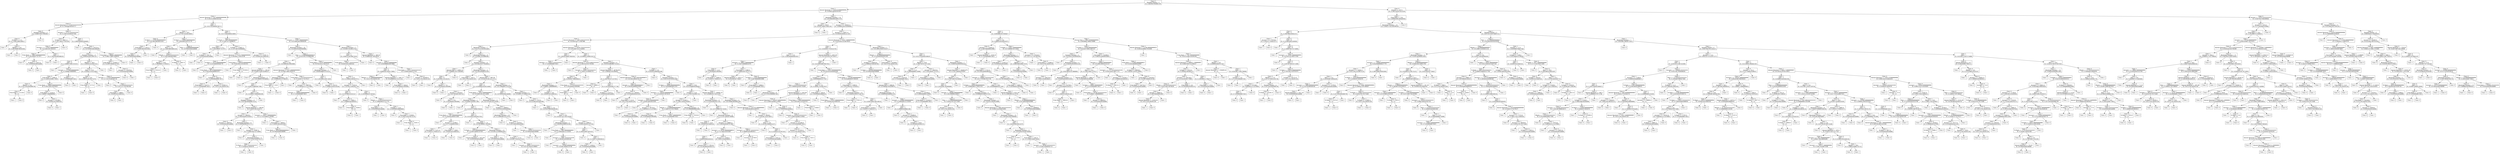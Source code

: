 digraph DecisionTree {
	rankdir=TD;
	node [shape=box];
	1417495656384 [label="Class: 0
Payment Format = 3
IG: 0.4629507954985749"];
	1417500869920 [label="Class: 1
Amount Received <= 1628.8249999999994
IG: 0.05642168261931657"];
	1417495656384 -> 1417500869920;
	1417500871360 [label="Class: 1
Amount Received <= 332.58999999999986
IG: 0.19222239465502544"];
	1417500869920 -> 1417500871360;
	1417500869104 [label="Class: 0
Amount Received <= 75.64333333333333
IG: 0.17285066240245717"];
	1417500871360 -> 1417500869104;
	1417500868768 [label="Class: 0
Payment Currency = 3
IG: 0.04667933170656627"];
	1417500869104 -> 1417500868768;
	1417500874384 [label="Class: 0
To Bank <= 11.0
IG: 0.17106214692568517"];
	1417500868768 -> 1417500874384;
	1415762950752 [label="Class: 1
"];
	1417500874384 -> 1415762950752;
	1417500874960 [label="Class: 0
Minute <= 6.0
IG: 0.26676498780302604"];
	1417500874384 -> 1417500874960;
	1417500874144 [label="Class: 1
"];
	1417500874960 -> 1417500874144;
	1417500869536 [label="Class: 0
"];
	1417500874960 -> 1417500869536;
	1417500869344 [label="Class: 0
"];
	1417500868768 -> 1417500869344;
	1417500871744 [label="Class: 0
Account <= 57715.33333333333
IG: 0.13497019208787364"];
	1417500869104 -> 1417500871744;
	1417500869248 [label="Class: 0
To Bank <= 18921.0
IG: 0.18211882577831928"];
	1417500871744 -> 1417500869248;
	1417500874528 [label="Class: 0
Account.1 <= 121952.99999999987
IG: 0.4134021927465016"];
	1417500869248 -> 1417500874528;
	1417500868912 [label="Class: 0
From Bank <= 19652.499999999996
IG: 0.1651095977317971"];
	1417500874528 -> 1417500868912;
	1417500872704 [label="Class: 0
"];
	1417500868912 -> 1417500872704;
	1417500875008 [label="Class: 0
To Bank <= 13327.0
IG: 0.9182958340544896"];
	1417500868912 -> 1417500875008;
	1417500871312 [label="Class: 0
"];
	1417500875008 -> 1417500871312;
	1417500874192 [label="Class: 1
"];
	1417500875008 -> 1417500874192;
	1417500869824 [label="Class: 1
Date = 1
IG: 0.7642045065086203"];
	1417500874528 -> 1417500869824;
	1417500873424 [label="Class: 0
"];
	1417500869824 -> 1417500873424;
	1417500875728 [label="Class: 1
"];
	1417500869824 -> 1417500875728;
	1417500869392 [label="Class: 0
"];
	1417500869248 -> 1417500869392;
	1417500869728 [label="Class: 1
Date = 2
IG: 0.09620400835494691"];
	1417500871744 -> 1417500869728;
	1417500871840 [label="Class: 1
"];
	1417500869728 -> 1417500871840;
	1417500874816 [label="Class: 1
From Bank <= 220735.5
IG: 0.07418035841896309"];
	1417500869728 -> 1417500874816;
	1417500877696 [label="Class: 1
Payment Currency = 0
IG: 0.09450326315997337"];
	1417500874816 -> 1417500877696;
	1417500871216 [label="Class: 0
Date = 6
IG: 0.16666270061201616"];
	1417500877696 -> 1417500871216;
	1417500875536 [label="Class: 1
"];
	1417500871216 -> 1417500875536;
	1417500874000 [label="Class: 0
Account <= 271298.6666666666
IG: 0.1334906790669601"];
	1417500871216 -> 1417500874000;
	1417500870928 [label="Class: 0
From Bank <= 13091.0
IG: 0.11443532098173959"];
	1417500874000 -> 1417500870928;
	1417500873040 [label="Class: 0
Minute <= 9.0
IG: 0.24715018363696709"];
	1417500870928 -> 1417500873040;
	1417500879184 [label="Class: 0
From Bank <= 11128.0
IG: 1.0"];
	1417500873040 -> 1417500879184;
	1417500870304 [label="Class: 1
"];
	1417500879184 -> 1417500870304;
	1417500875392 [label="Class: 0
"];
	1417500879184 -> 1417500875392;
	1417500871888 [label="Class: 0
"];
	1417500873040 -> 1417500871888;
	1417500872080 [label="Class: 0
From Bank <= 28800.999999999996
IG: 0.3435794213678428"];
	1417500870928 -> 1417500872080;
	1417500872224 [label="Class: 1
From Bank <= 13145.0
IG: 0.46691718668869947"];
	1417500872080 -> 1417500872224;
	1417500870688 [label="Class: 0
"];
	1417500872224 -> 1417500870688;
	1417500876016 [label="Class: 1
Account <= 81598.0
IG: 0.6500224216483541"];
	1417500872224 -> 1417500876016;
	1417500878560 [label="Class: 0
"];
	1417500876016 -> 1417500878560;
	1417500875056 [label="Class: 1
"];
	1417500876016 -> 1417500875056;
	1417500876784 [label="Class: 0
"];
	1417500872080 -> 1417500876784;
	1417500870736 [label="Class: 1
To Bank <= 1.0
IG: 0.7219280948873623"];
	1417500874000 -> 1417500870736;
	1417500881824 [label="Class: 0
"];
	1417500870736 -> 1417500881824;
	1417500870256 [label="Class: 1
"];
	1417500870736 -> 1417500870256;
	1417500873568 [label="Class: 1
Minute <= 26.0
IG: 0.14934314102623325"];
	1417500877696 -> 1417500873568;
	1417500871408 [label="Class: 1
Hour <= 13.0
IG: 0.2629873735222805"];
	1417500873568 -> 1417500871408;
	1417500879328 [label="Class: 1
Minute <= 0.0
IG: 0.22837518378373278"];
	1417500871408 -> 1417500879328;
	1417500871552 [label="Class: 0
From Bank <= 5175.0
IG: 1.0"];
	1417500879328 -> 1417500871552;
	1417500878080 [label="Class: 1
"];
	1417500871552 -> 1417500878080;
	1417500872176 [label="Class: 0
"];
	1417500871552 -> 1417500872176;
	1417500881968 [label="Class: 1
"];
	1417500879328 -> 1417500881968;
	1417500874624 [label="Class: 0
Account <= 127919.99999999999
IG: 0.2751070248348759"];
	1417500871408 -> 1417500874624;
	1417500879616 [label="Class: 0
"];
	1417500874624 -> 1417500879616;
	1417500880768 [label="Class: 1
Hour <= 22.333333333333332
IG: 0.5577277787393196"];
	1417500874624 -> 1417500880768;
	1417500873232 [label="Class: 1
From Bank <= 3690.0
IG: 0.6500224216483541"];
	1417500880768 -> 1417500873232;
	1417500875584 [label="Class: 0
"];
	1417500873232 -> 1417500875584;
	1417500873376 [label="Class: 1
"];
	1417500873232 -> 1417500873376;
	1417500881728 [label="Class: 0
"];
	1417500880768 -> 1417500881728;
	1417500877648 [label="Class: 1
"];
	1417500873568 -> 1417500877648;
	1417500874240 [label="Class: 0
From Bank <= 286661.6666666666
IG: 0.39827789673580616"];
	1417500874816 -> 1417500874240;
	1417500878656 [label="Class: 1
From Bank <= 225097.0
IG: 0.4199730940219749"];
	1417500874240 -> 1417500878656;
	1417500875296 [label="Class: 1
"];
	1417500878656 -> 1417500875296;
	1417500876112 [label="Class: 0
Account <= 124258.0
IG: 0.9182958340544896"];
	1417500878656 -> 1417500876112;
	1417500876256 [label="Class: 0
"];
	1417500876112 -> 1417500876256;
	1417500875440 [label="Class: 1
"];
	1417500876112 -> 1417500875440;
	1417500877600 [label="Class: 0
"];
	1417500874240 -> 1417500877600;
	1417500873616 [label="Class: 1
Date = 5
IG: 0.015763598449768712"];
	1417500871360 -> 1417500873616;
	1417500876448 [label="Class: 1
Minute <= 20.0
IG: 0.07705724246108803"];
	1417500873616 -> 1417500876448;
	1417500868672 [label="Class: 0
To Bank <= 22204.999999999993
IG: 0.43789259626931454"];
	1417500876448 -> 1417500868672;
	1417500881680 [label="Class: 1
From Bank <= 17451.0
IG: 0.3958156020033584"];
	1417500868672 -> 1417500881680;
	1417500883840 [label="Class: 0
From Bank <= 1.0
IG: 0.9709505944546686"];
	1417500881680 -> 1417500883840;
	1417500883168 [label="Class: 1
"];
	1417500883840 -> 1417500883168;
	1417500880288 [label="Class: 0
"];
	1417500883840 -> 1417500880288;
	1417500879424 [label="Class: 1
"];
	1417500881680 -> 1417500879424;
	1417500880240 [label="Class: 0
"];
	1417500868672 -> 1417500880240;
	1417500880912 [label="Class: 1
To Bank <= 219094.66666666666
IG: 0.0933605528751178"];
	1417500876448 -> 1417500880912;
	1417500876496 [label="Class: 1
Hour <= 2.0
IG: 0.11248768916895358"];
	1417500880912 -> 1417500876496;
	1417500883072 [label="Class: 0
"];
	1417500876496 -> 1417500883072;
	1417500881200 [label="Class: 1
Minute <= 48.83333333333332
IG: 0.1382336456029662"];
	1417500876496 -> 1417500881200;
	1417500872608 [label="Class: 1
Minute <= 24.0
IG: 0.18639695711595625"];
	1417500881200 -> 1417500872608;
	1417500883744 [label="Class: 0
From Bank <= 23555.0
IG: 1.0"];
	1417500872608 -> 1417500883744;
	1417500870112 [label="Class: 1
"];
	1417500883744 -> 1417500870112;
	1417500872560 [label="Class: 0
"];
	1417500883744 -> 1417500872560;
	1417500874576 [label="Class: 1
"];
	1417500872608 -> 1417500874576;
	1417500877936 [label="Class: 0
To Bank <= 23647.0
IG: 1.0"];
	1417500881200 -> 1417500877936;
	1417500882832 [label="Class: 0
"];
	1417500877936 -> 1417500882832;
	1417500874672 [label="Class: 1
"];
	1417500877936 -> 1417500874672;
	1417500870448 [label="Class: 0
Hour <= 4.999999999999998
IG: 0.9709505944546686"];
	1417500880912 -> 1417500870448;
	1417500884464 [label="Class: 1
"];
	1417500870448 -> 1417500884464;
	1417500874912 [label="Class: 0
"];
	1417500870448 -> 1417500874912;
	1417500882208 [label="Class: 1
Date = 3
IG: 0.017254458608258805"];
	1417500873616 -> 1417500882208;
	1417500876736 [label="Class: 1
To Bank <= 3805.999999999987
IG: 0.1244752714698878"];
	1417500882208 -> 1417500876736;
	1417500878224 [label="Class: 1
From Bank <= 11.5
IG: 0.1651095977317971"];
	1417500876736 -> 1417500878224;
	1417500882160 [label="Class: 1
To Bank <= 1047.0
IG: 0.9182958340544896"];
	1417500878224 -> 1417500882160;
	1417500880096 [label="Class: 1
"];
	1417500882160 -> 1417500880096;
	1417500871024 [label="Class: 0
"];
	1417500882160 -> 1417500871024;
	1417500879952 [label="Class: 1
"];
	1417500878224 -> 1417500879952;
	1417500877120 [label="Class: 1
To Bank <= 123407.5
IG: 0.11071897430968691"];
	1417500876736 -> 1417500877120;
	1417500879040 [label="Class: 1
Amount Received <= 1110.5766666666666
IG: 0.10416811754523236"];
	1417500877120 -> 1417500879040;
	1417500882880 [label="Class: 1
To Bank <= 14574.666666666666
IG: 0.2231494039344779"];
	1417500879040 -> 1417500882880;
	1417500883216 [label="Class: 0
"];
	1417500882880 -> 1417500883216;
	1417500877168 [label="Class: 1
From Bank <= 8674.999999999975
IG: 0.30316563448891676"];
	1417500882880 -> 1417500877168;
	1417500882304 [label="Class: 1
"];
	1417500877168 -> 1417500882304;
	1417500878848 [label="Class: 0
To Bank <= 28237.0
IG: 0.22943684069673975"];
	1417500877168 -> 1417500878848;
	1417500880384 [label="Class: 0
From Bank <= 23537.0
IG: 0.7219280948873623"];
	1417500878848 -> 1417500880384;
	1417500876928 [label="Class: 1
"];
	1417500880384 -> 1417500876928;
	1417500876592 [label="Class: 0
"];
	1417500880384 -> 1417500876592;
	1417500876160 [label="Class: 1
Account <= 232821.0
IG: 0.8112781244591328"];
	1417500878848 -> 1417500876160;
	1417500872656 [label="Class: 1
"];
	1417500876160 -> 1417500872656;
	1417500882928 [label="Class: 0
"];
	1417500876160 -> 1417500882928;
	1417500880864 [label="Class: 1
From Bank <= 200028.6666666666
IG: 0.28103611255342353"];
	1417500879040 -> 1417500880864;
	1417500876880 [label="Class: 1
"];
	1417500880864 -> 1417500876880;
	1417500883120 [label="Class: 0
From Bank <= 232583.0
IG: 1.0"];
	1417500880864 -> 1417500883120;
	1416003352416 [label="Class: 1
"];
	1417500883120 -> 1416003352416;
	1416003350352 [label="Class: 0
"];
	1417500883120 -> 1416003350352;
	1417500882256 [label="Class: 0
Account.1 <= 125917.0
IG: 0.6500224216483541"];
	1417500877120 -> 1417500882256;
	1417500878464 [label="Class: 1
"];
	1417500882256 -> 1417500878464;
	1417500878512 [label="Class: 0
"];
	1417500882256 -> 1417500878512;
	1417500882448 [label="Class: 1
Account <= 215671.66666666663
IG: 0.012448338256844438"];
	1417500882208 -> 1417500882448;
	1417500877312 [label="Class: 1
Receiving Currency = 10
IG: 0.014819324363069986"];
	1417500882448 -> 1417500877312;
	1417500877744 [label="Class: 1
"];
	1417500877312 -> 1417500877744;
	1417500873472 [label="Class: 1
Hour <= 15.666666666666629
IG: 0.014119517678884308"];
	1417500877312 -> 1417500873472;
	1417500877264 [label="Class: 1
Hour <= 9.0
IG: 0.02346056229950988"];
	1417500873472 -> 1417500877264;
	1417500884560 [label="Class: 1
Amount Received <= 338.26
IG: 0.030071436741664237"];
	1417500877264 -> 1417500884560;
	1417500877504 [label="Class: 0
"];
	1417500884560 -> 1417500877504;
	1417500881392 [label="Class: 1
Receiving Currency = 5
IG: 0.03146693795348943"];
	1417500884560 -> 1417500881392;
	1417500881920 [label="Class: 0
"];
	1417500881392 -> 1417500881920;
	1417500884416 [label="Class: 1
Date = 7
IG: 0.03612108650677992"];
	1417500881392 -> 1417500884416;
	1417500879568 [label="Class: 1
"];
	1417500884416 -> 1417500879568;
	1417500880480 [label="Class: 1
Hour <= 8.0
IG: 0.039855758944960296"];
	1417500884416 -> 1417500880480;
	1417500869008 [label="Class: 1
Payment Currency = 8
IG: 0.037081085894675514"];
	1417500880480 -> 1417500869008;
	1417500877984 [label="Class: 0
"];
	1417500869008 -> 1417500877984;
	1416003705712 [label="Class: 1
Amount Received <= 946.84
IG: 0.042975613350275"];
	1417500869008 -> 1416003705712;
	1416003703648 [label="Class: 1
Account <= 28630.0
IG: 0.10920282653163815"];
	1416003705712 -> 1416003703648;
	1416003712336 [label="Class: 0
Account <= 18676.0
IG: 0.9182958340544896"];
	1416003703648 -> 1416003712336;
	1416003708592 [label="Class: 1
"];
	1416003712336 -> 1416003708592;
	1416003714304 [label="Class: 0
"];
	1416003712336 -> 1416003714304;
	1416003714688 [label="Class: 1
Receiving Currency = 0
IG: 0.10819636625973772"];
	1416003703648 -> 1416003714688;
	1416003713728 [label="Class: 1
"];
	1416003714688 -> 1416003713728;
	1416003705952 [label="Class: 1
Account <= 32987.0
IG: 0.10900784723716894"];
	1416003714688 -> 1416003705952;
	1416003714208 [label="Class: 0
"];
	1416003705952 -> 1416003714208;
	1416003699664 [label="Class: 1
Receiving Currency = 3
IG: 0.17522874204791372"];
	1416003705952 -> 1416003699664;
	1416003707392 [label="Class: 1
To Bank <= 24077.333333333332
IG: 0.320402072002678"];
	1416003699664 -> 1416003707392;
	1416003707968 [label="Class: 1
"];
	1416003707392 -> 1416003707968;
	1416003712384 [label="Class: 0
"];
	1416003707392 -> 1416003712384;
	1416003705424 [label="Class: 1
"];
	1416003699664 -> 1416003705424;
	1416003710464 [label="Class: 1
Account <= 104377.99999999994
IG: 0.17523196051238366"];
	1416003705712 -> 1416003710464;
	1416003712480 [label="Class: 1
"];
	1416003710464 -> 1416003712480;
	1416003704080 [label="Class: 1
From Bank <= 74834.5
IG: 0.3958156020033584"];
	1416003710464 -> 1416003704080;
	1416003714256 [label="Class: 0
From Bank <= 3858.6666666666642
IG: 0.9709505944546686"];
	1416003704080 -> 1416003714256;
	1416003708352 [label="Class: 1
"];
	1416003714256 -> 1416003708352;
	1416003712720 [label="Class: 0
"];
	1416003714256 -> 1416003712720;
	1416003707488 [label="Class: 1
"];
	1416003704080 -> 1416003707488;
	1417500877408 [label="Class: 1
"];
	1417500880480 -> 1417500877408;
	1417500876976 [label="Class: 1
Amount Received <= 1522.4066666666665
IG: 0.07993736811829133"];
	1417500877264 -> 1417500876976;
	1416003712144 [label="Class: 1
Receiving Currency = 14
IG: 0.09600261157366191"];
	1417500876976 -> 1416003712144;
	1416003712768 [label="Class: 0
From Bank <= 119.0
IG: 1.0"];
	1416003712144 -> 1416003712768;
	1416546169040 [label="Class: 1
"];
	1416003712768 -> 1416546169040;
	1416546165296 [label="Class: 0
"];
	1416003712768 -> 1416546165296;
	1416546165008 [label="Class: 1
"];
	1416003712144 -> 1416546165008;
	1416546165584 [label="Class: 1
From Bank <= 374.333333333333
IG: 0.2183875773279127"];
	1417500876976 -> 1416546165584;
	1416546165392 [label="Class: 1
"];
	1416546165584 -> 1416546165392;
	1416546165872 [label="Class: 1
Account.1 <= 88670.0
IG: 0.46956521111470695"];
	1416546165584 -> 1416546165872;
	1416546167600 [label="Class: 1
Account <= 149056.66666666666
IG: 0.7219280948873623"];
	1416546165872 -> 1416546167600;
	1416546168992 [label="Class: 1
"];
	1416546167600 -> 1416546168992;
	1416546166352 [label="Class: 0
"];
	1416546167600 -> 1416546166352;
	1416546166112 [label="Class: 0
"];
	1416546165872 -> 1416546166112;
	1417500872944 [label="Class: 1
From Bank <= 91167.99999999985
IG: 0.07655321274474147"];
	1417500873472 -> 1417500872944;
	1416546168944 [label="Class: 1
Receiving Currency = 3
IG: 0.08381668674755516"];
	1417500872944 -> 1416546168944;
	1416546165536 [label="Class: 1
Date = 2
IG: 0.2852863520075839"];
	1416546168944 -> 1416546165536;
	1416546168032 [label="Class: 0
"];
	1416546165536 -> 1416546168032;
	1416546169712 [label="Class: 1
Account <= 3515.0
IG: 0.24988229283318544"];
	1416546165536 -> 1416546169712;
	1416545757424 [label="Class: 0
"];
	1416546169712 -> 1416545757424;
	1416545756944 [label="Class: 1
"];
	1416546169712 -> 1416545756944;
	1416546165968 [label="Class: 1
Hour <= 21.0
IG: 0.11940412643267073"];
	1416546168944 -> 1416546165968;
	1416546162752 [label="Class: 1
Account <= 75325.0
IG: 0.18795115842651744"];
	1416546165968 -> 1416546162752;
	1416546167984 [label="Class: 0
Date = 9
IG: 0.25767880510333147"];
	1416546162752 -> 1416546167984;
	1416272420608 [label="Class: 1
"];
	1416546167984 -> 1416272420608;
	1416272424736 [label="Class: 0
Account <= 72061.5
IG: 0.2689955935892812"];
	1416546167984 -> 1416272424736;
	1416546169856 [label="Class: 0
"];
	1416272424736 -> 1416546169856;
	1416546165056 [label="Class: 0
From Bank <= 9209.0
IG: 1.0"];
	1416272424736 -> 1416546165056;
	1416546166016 [label="Class: 0
"];
	1416546165056 -> 1416546166016;
	1416546170288 [label="Class: 1
"];
	1416546165056 -> 1416546170288;
	1416546160112 [label="Class: 1
Date = 0
IG: 0.19350684337293445"];
	1416546162752 -> 1416546160112;
	1416546160160 [label="Class: 0
"];
	1416546160112 -> 1416546160160;
	1416546169424 [label="Class: 1
Minute <= 15.833333333333332
IG: 0.13906394537211753"];
	1416546160112 -> 1416546169424;
	1416546169952 [label="Class: 0
From Bank <= 3.0
IG: 0.9182958340544896"];
	1416546169424 -> 1416546169952;
	1416546169904 [label="Class: 1
"];
	1416546169952 -> 1416546169904;
	1416546167744 [label="Class: 0
"];
	1416546169952 -> 1416546167744;
	1416546168752 [label="Class: 1
To Bank <= 12.0
IG: 0.22002600168808806"];
	1416546169424 -> 1416546168752;
	1416546168848 [label="Class: 0
"];
	1416546168752 -> 1416546168848;
	1416546166640 [label="Class: 1
From Bank <= 23289.0
IG: 0.22837518378373278"];
	1416546168752 -> 1416546166640;
	1416546169136 [label="Class: 1
"];
	1416546166640 -> 1416546169136;
	1416002691584 [label="Class: 0
From Bank <= 23501.0
IG: 1.0"];
	1416546166640 -> 1416002691584;
	1416546166736 [label="Class: 1
"];
	1416002691584 -> 1416546166736;
	1416002686736 [label="Class: 0
"];
	1416002691584 -> 1416002686736;
	1416546168320 [label="Class: 1
"];
	1416546165968 -> 1416546168320;
	1416546168416 [label="Class: 1
"];
	1417500872944 -> 1416546168416;
	1417500881584 [label="Class: 1
Receiving Currency = 3
IG: 0.02042755286137915"];
	1417500882448 -> 1417500881584;
	1416002689424 [label="Class: 1
Date = 4
IG: 0.06413158769672618"];
	1417500881584 -> 1416002689424;
	1416546168656 [label="Class: 1
From Bank <= 123617.33333333333
IG: 0.6500224216483541"];
	1416002689424 -> 1416546168656;
	1416546166592 [label="Class: 1
"];
	1416546168656 -> 1416546166592;
	1416546169184 [label="Class: 0
"];
	1416546168656 -> 1416546169184;
	1416546166160 [label="Class: 1
"];
	1416002689424 -> 1416546166160;
	1416002686688 [label="Class: 1
Amount Received <= 340.54
IG: 0.04885591740539552"];
	1417500881584 -> 1416002686688;
	1416546168704 [label="Class: 0
"];
	1416002686688 -> 1416546168704;
	1416546166400 [label="Class: 1
Account <= 402333.6666666666
IG: 0.03939886450670865"];
	1416002686688 -> 1416546166400;
	1416546344224 [label="Class: 1
Date = 8
IG: 0.060054576591170805"];
	1416546166400 -> 1416546344224;
	1416546351952 [label="Class: 1
Minute <= 21.166666666666668
IG: 0.8112781244591328"];
	1416546344224 -> 1416546351952;
	1416546352384 [label="Class: 0
"];
	1416546351952 -> 1416546352384;
	1416546349456 [label="Class: 1
"];
	1416546351952 -> 1416546349456;
	1416546347776 [label="Class: 1
Amount Received <= 1445.75
IG: 0.054980954723121145"];
	1416546344224 -> 1416546347776;
	1416546343168 [label="Class: 1
"];
	1416546347776 -> 1416546343168;
	1416546348448 [label="Class: 1
From Bank <= 2454.0
IG: 0.5435644431995964"];
	1416546347776 -> 1416546348448;
	1416546348592 [label="Class: 0
"];
	1416546348448 -> 1416546348592;
	1416546346336 [label="Class: 1
"];
	1416546348448 -> 1416546346336;
	1416546343648 [label="Class: 1
From Bank <= 31971.333333333318
IG: 0.5408520829727552"];
	1416546166400 -> 1416546343648;
	1416546342928 [label="Class: 1
"];
	1416546343648 -> 1416546342928;
	1416546344800 [label="Class: 0
Account <= 445093.0
IG: 0.8112781244591328"];
	1416546343648 -> 1416546344800;
	1416546344992 [label="Class: 0
"];
	1416546344800 -> 1416546344992;
	1416546351328 [label="Class: 1
"];
	1416546344800 -> 1416546351328;
	1417500872896 [label="Class: 1
Receiving Currency = 14
IG: 0.007644560529957378"];
	1417500869920 -> 1417500872896;
	1416546347536 [label="Class: 1
Account <= 659.0
IG: 0.033075906123641245"];
	1417500872896 -> 1416546347536;
	1416546349312 [label="Class: 0
"];
	1416546347536 -> 1416546349312;
	1416546352336 [label="Class: 1
"];
	1416546347536 -> 1416546352336;
	1416546347824 [label="Class: 1
Account.1 <= 195031.0
IG: 0.008693304782990963"];
	1417500872896 -> 1416546347824;
	1416546345664 [label="Class: 1
Account <= 120971.0
IG: 0.010659339381411281"];
	1416546347824 -> 1416546345664;
	1416546346480 [label="Class: 1
Amount Received <= 16974.06333333333
IG: 0.025855287727967968"];
	1416546345664 -> 1416546346480;
	1416546348736 [label="Class: 1
Receiving Currency = 7
IG: 0.015711215022814695"];
	1416546346480 -> 1416546348736;
	1416546343744 [label="Class: 0
"];
	1416546348736 -> 1416546343744;
	1416546348544 [label="Class: 1
Receiving Currency = 8
IG: 0.0160971610668596"];
	1416546348736 -> 1416546348544;
	1416546352096 [label="Class: 0
"];
	1416546348544 -> 1416546352096;
	1416546346816 [label="Class: 1
Payment Currency = 6
IG: 0.015442553773456824"];
	1416546348544 -> 1416546346816;
	1416546345712 [label="Class: 1
Amount Paid <= 14092.24
IG: 0.46666279373280384"];
	1416546346816 -> 1416546345712;
	1416546347920 [label="Class: 1
Date = 6
IG: 0.2810361125534235"];
	1416546345712 -> 1416546347920;
	1416546348832 [label="Class: 0
"];
	1416546347920 -> 1416546348832;
	1416546345520 [label="Class: 1
Minute <= 7.0
IG: 0.5435644431995964"];
	1416546347920 -> 1416546345520;
	1416546346192 [label="Class: 0
"];
	1416546345520 -> 1416546346192;
	1416546346624 [label="Class: 1
"];
	1416546345520 -> 1416546346624;
	1416546346240 [label="Class: 0
"];
	1416546345712 -> 1416546346240;
	1416546343072 [label="Class: 1
Receiving Currency = 4
IG: 0.01281426066332303"];
	1416546346816 -> 1416546343072;
	1416546350080 [label="Class: 0
From Bank <= 287.0
IG: 0.8112781244591328"];
	1416546343072 -> 1416546350080;
	1416546341056 [label="Class: 1
"];
	1416546350080 -> 1416546341056;
	1416546343360 [label="Class: 0
"];
	1416546350080 -> 1416546343360;
	1416546343456 [label="Class: 1
Amount Paid <= 7687.95
IG: 0.014910136214174752"];
	1416546343072 -> 1416546343456;
	1416546352816 [label="Class: 1
Date = 0
IG: 0.019068435028214648"];
	1416546343456 -> 1416546352816;
	1416546344608 [label="Class: 1
Account <= 45254.0
IG: 0.6174924611847552"];
	1416546352816 -> 1416546344608;
	1416546352192 [label="Class: 0
"];
	1416546344608 -> 1416546352192;
	1416546348112 [label="Class: 1
Hour <= 0.0
IG: 0.5435644431995964"];
	1416546344608 -> 1416546348112;
	1416546343504 [label="Class: 0
"];
	1416546348112 -> 1416546343504;
	1416546347968 [label="Class: 1
"];
	1416546348112 -> 1416546347968;
	1416546352528 [label="Class: 1
From Bank <= 20312.666666666653
IG: 0.01889130118114496"];
	1416546352816 -> 1416546352528;
	1416546344752 [label="Class: 1
Receiving Currency = 1
IG: 0.02944074283827286"];
	1416546352528 -> 1416546344752;
	1416546347440 [label="Class: 0
"];
	1416546344752 -> 1416546347440;
	1416546343600 [label="Class: 1
Date = 5
IG: 0.023211730064706504"];
	1416546344752 -> 1416546343600;
	1416546345856 [label="Class: 1
From Bank <= 1587.9999999999998
IG: 0.21845655464015568"];
	1416546343600 -> 1416546345856;
	1416546346528 [label="Class: 1
"];
	1416546345856 -> 1416546346528;
	1416546343120 [label="Class: 1
Account <= 31398.0
IG: 0.3771240690105857"];
	1416546345856 -> 1416546343120;
	1416546346960 [label="Class: 1
From Bank <= 11471.0
IG: 0.5916727785823275"];
	1416546343120 -> 1416546346960;
	1416546345760 [label="Class: 1
"];
	1416546346960 -> 1416546345760;
	1416546349744 [label="Class: 0
"];
	1416546346960 -> 1416546349744;
	1416546344896 [label="Class: 0
From Bank <= 1588.0
IG: 0.6500224216483541"];
	1416546343120 -> 1416546344896;
	1416546348208 [label="Class: 1
"];
	1416546344896 -> 1416546348208;
	1416546343984 [label="Class: 0
"];
	1416546344896 -> 1416546343984;
	1416546344176 [label="Class: 1
Date = 6
IG: 0.014592259450427914"];
	1416546343600 -> 1416546344176;
	1416546349216 [label="Class: 1
"];
	1416546344176 -> 1416546349216;
	1416546353056 [label="Class: 1
From Bank <= 1.0
IG: 0.013876808117833983"];
	1416546344176 -> 1416546353056;
	1416546351760 [label="Class: 1
To Bank <= 1924.9999999999995
IG: 0.4199730940219749"];
	1416546353056 -> 1416546351760;
	1416546346432 [label="Class: 1
"];
	1416546351760 -> 1416546346432;
	1416546349648 [label="Class: 0
Amount Received <= 5073.46
IG: 0.9182958340544896"];
	1416546351760 -> 1416546349648;
	1416546349072 [label="Class: 0
"];
	1416546349648 -> 1416546349072;
	1416546350176 [label="Class: 1
"];
	1416546349648 -> 1416546350176;
	1416546345616 [label="Class: 1
Receiving Currency = 12
IG: 0.015813725946461854"];
	1416546353056 -> 1416546345616;
	1416546349168 [label="Class: 1
From Bank <= 28.0
IG: 0.9709505944546686"];
	1416546345616 -> 1416546349168;
	1416546344368 [label="Class: 0
"];
	1416546349168 -> 1416546344368;
	1416546352432 [label="Class: 1
"];
	1416546349168 -> 1416546352432;
	1416546342976 [label="Class: 1
To Bank <= 117.0
IG: 0.022697761632475222"];
	1416546345616 -> 1416546342976;
	1416546346288 [label="Class: 1
"];
	1416546342976 -> 1416546346288;
	1416546350320 [label="Class: 1
Account <= 98495.33333333331
IG: 0.02742744101199801"];
	1416546342976 -> 1416546350320;
	1416546350464 [label="Class: 1
"];
	1416546350320 -> 1416546350464;
	1416546346384 [label="Class: 1
"];
	1416546350320 -> 1416546346384;
	1416546345088 [label="Class: 1
Receiving Currency = 0
IG: 0.027470261287192987"];
	1416546352528 -> 1416546345088;
	1416546350944 [label="Class: 1
"];
	1416546345088 -> 1416546350944;
	1416546344944 [label="Class: 1
To Bank <= 24840.0
IG: 0.055316105950448946"];
	1416546345088 -> 1416546344944;
	1416546345280 [label="Class: 1
Receiving Currency = 10
IG: 0.12389599132270701"];
	1416546344944 -> 1416546345280;
	1420172953968 [label="Class: 0
"];
	1416546345280 -> 1420172953968;
	1420172966160 [label="Class: 1
To Bank <= 22076.0
IG: 0.20114092006563666"];
	1416546345280 -> 1420172966160;
	1420172966064 [label="Class: 1
"];
	1420172966160 -> 1420172966064;
	1420172965344 [label="Class: 1
Account <= 45930.33333333333
IG: 0.9709505944546686"];
	1420172966160 -> 1420172965344;
	1420172964816 [label="Class: 0
"];
	1420172965344 -> 1420172964816;
	1420172967888 [label="Class: 1
"];
	1420172965344 -> 1420172967888;
	1420172967168 [label="Class: 1
"];
	1416546344944 -> 1420172967168;
	1416546343264 [label="Class: 1
Receiving Currency = 1
IG: 0.01704648911519796"];
	1416546343456 -> 1416546343264;
	1420172966832 [label="Class: 1
Date = 3
IG: 0.9709505944546686"];
	1416546343264 -> 1420172966832;
	1420172962320 [label="Class: 1
"];
	1420172966832 -> 1420172962320;
	1420172962608 [label="Class: 0
"];
	1420172966832 -> 1420172962608;
	1420172966736 [label="Class: 1
Receiving Currency = 5
IG: 0.016651737348455542"];
	1416546343264 -> 1420172966736;
	1420172963328 [label="Class: 0
"];
	1420172966736 -> 1420172963328;
	1420172958096 [label="Class: 1
To Bank <= 1522.0
IG: 0.013216624542493366"];
	1420172966736 -> 1420172958096;
	1420172963808 [label="Class: 1
"];
	1420172958096 -> 1420172963808;
	1420172967216 [label="Class: 1
From Bank <= 1.0
IG: 0.023547086596568206"];
	1420172958096 -> 1420172967216;
	1420172962896 [label="Class: 0
"];
	1420172967216 -> 1420172962896;
	1420172965008 [label="Class: 1
Hour <= 6.0
IG: 0.024473257293743583"];
	1420172967216 -> 1420172965008;
	1420172967360 [label="Class: 1
Receiving Currency = 3
IG: 0.08200543880161942"];
	1420172965008 -> 1420172967360;
	1420172960208 [label="Class: 1
"];
	1420172967360 -> 1420172960208;
	1420172966928 [label="Class: 1
From Bank <= 2991.666666666662
IG: 0.12094309151155058"];
	1420172967360 -> 1420172966928;
	1420172965776 [label="Class: 1
"];
	1420172966928 -> 1420172965776;
	1420172966592 [label="Class: 1
Account <= 57897.333333333336
IG: 0.1893403456380549"];
	1420172966928 -> 1420172966592;
	1420172952624 [label="Class: 1
"];
	1420172966592 -> 1420172952624;
	1420172967456 [label="Class: 1
Account.1 <= 129589.99999999994
IG: 0.4199730940219749"];
	1420172966592 -> 1420172967456;
	1420172965680 [label="Class: 0
"];
	1420172967456 -> 1420172965680;
	1420172960352 [label="Class: 1
"];
	1420172967456 -> 1420172960352;
	1420172964768 [label="Class: 1
Account <= 16091.0
IG: 0.026922065915767554"];
	1420172965008 -> 1420172964768;
	1420172966352 [label="Class: 1
Date = 1
IG: 0.13003339973035102"];
	1420172964768 -> 1420172966352;
	1420172963712 [label="Class: 0
"];
	1420172966352 -> 1420172963712;
	1420172959536 [label="Class: 1
Date = 2
IG: 0.11040715180938553"];
	1420172966352 -> 1420172959536;
	1420172965488 [label="Class: 1
From Bank <= 15040.0
IG: 0.9182958340544896"];
	1420172959536 -> 1420172965488;
	1420172963472 [label="Class: 0
"];
	1420172965488 -> 1420172963472;
	1420172962992 [label="Class: 1
"];
	1420172965488 -> 1420172962992;
	1420172965296 [label="Class: 1
"];
	1420172959536 -> 1420172965296;
	1420172967600 [label="Class: 1
"];
	1420172964768 -> 1420172967600;
	1416546347008 [label="Class: 1
Amount Received <= 19334.703333333335
IG: 0.05148075211164904"];
	1416546346480 -> 1416546347008;
	1420172962032 [label="Class: 1
Date = 1
IG: 0.06342286957882928"];
	1416546347008 -> 1420172962032;
	1420172961120 [label="Class: 1
Account.1 <= 104013.33333333333
IG: 0.7219280948873623"];
	1420172962032 -> 1420172961120;
	1420172951664 [label="Class: 1
"];
	1420172961120 -> 1420172951664;
	1420172964336 [label="Class: 0
"];
	1420172961120 -> 1420172964336;
	1420172967264 [label="Class: 1
"];
	1420172962032 -> 1420172967264;
	1420172953008 [label="Class: 1
Date = 5
IG: 0.029884214068226278"];
	1416546347008 -> 1420172953008;
	1420172956128 [label="Class: 0
Amount Received <= 32522.60833333333
IG: 0.14653542331781944"];
	1420172953008 -> 1420172956128;
	1420172966784 [label="Class: 0
"];
	1420172956128 -> 1420172966784;
	1420172953584 [label="Class: 0
Account <= 94307.33333333333
IG: 0.2364527976600279"];
	1420172956128 -> 1420172953584;
	1420172953680 [label="Class: 0
Minute <= 30.5
IG: 0.20543477986268432"];
	1420172953584 -> 1420172953680;
	1420172966112 [label="Class: 1
Receiving Currency = 3
IG: 0.46691718668869947"];
	1420172953680 -> 1420172966112;
	1420172965728 [label="Class: 0
"];
	1420172966112 -> 1420172965728;
	1420172956656 [label="Class: 1
To Bank <= 8.0
IG: 0.6500224216483541"];
	1420172966112 -> 1420172956656;
	1420172966208 [label="Class: 0
"];
	1420172956656 -> 1420172966208;
	1420172953296 [label="Class: 1
"];
	1420172956656 -> 1420172953296;
	1420172967648 [label="Class: 0
From Bank <= 13.333333333333332
IG: 0.2935644431995964"];
	1420172953680 -> 1420172967648;
	1420172958192 [label="Class: 0
From Bank <= 10.0
IG: 1.0"];
	1420172967648 -> 1420172958192;
	1420172965104 [label="Class: 0
"];
	1420172958192 -> 1420172965104;
	1420172963568 [label="Class: 1
"];
	1420172958192 -> 1420172963568;
	1420172957088 [label="Class: 0
"];
	1420172967648 -> 1420172957088;
	1420172962080 [label="Class: 1
"];
	1420172953584 -> 1420172962080;
	1420172964960 [label="Class: 1
Payment Currency = 0
IG: 0.025335883862732556"];
	1420172953008 -> 1420172964960;
	1420172951904 [label="Class: 1
Amount Received <= 46706.835
IG: 0.2699367503286402"];
	1420172964960 -> 1420172951904;
	1420172960688 [label="Class: 1
Date = 1
IG: 0.13637655571257923"];
	1420172951904 -> 1420172960688;
	1420172956464 [label="Class: 0
Account <= 68901.0
IG: 1.0"];
	1420172960688 -> 1420172956464;
	1420172954448 [label="Class: 1
"];
	1420172956464 -> 1420172954448;
	1420172960544 [label="Class: 0
"];
	1420172956464 -> 1420172960544;
	1420172961648 [label="Class: 1
Date = 7
IG: 0.14154282861377748"];
	1420172960688 -> 1420172961648;
	1420172952768 [label="Class: 1
To Bank <= 11107.0
IG: 0.9182958340544896"];
	1420172961648 -> 1420172952768;
	1420172957232 [label="Class: 0
"];
	1420172952768 -> 1420172957232;
	1420172961312 [label="Class: 1
"];
	1420172952768 -> 1420172961312;
	1420172961168 [label="Class: 1
"];
	1420172961648 -> 1420172961168;
	1420172964096 [label="Class: 0
Amount Received <= 6411308.9049999975
IG: 0.41260208828761147"];
	1420172951904 -> 1420172964096;
	1420172965152 [label="Class: 0
Account <= 23605.666666666657
IG: 0.26326339990424363"];
	1420172964096 -> 1420172965152;
	1420172959056 [label="Class: 0
Account.1 <= 16058.0
IG: 0.5216406363433185"];
	1420172965152 -> 1420172959056;
	1420172965440 [label="Class: 0
"];
	1420172959056 -> 1420172965440;
	1420172959584 [label="Class: 1
From Bank <= 513.0
IG: 0.8112781244591328"];
	1420172959056 -> 1420172959584;
	1420172960592 [label="Class: 0
"];
	1420172959584 -> 1420172960592;
	1420172952432 [label="Class: 1
"];
	1420172959584 -> 1420172952432;
	1420172959392 [label="Class: 0
"];
	1420172965152 -> 1420172959392;
	1420172952864 [label="Class: 1
"];
	1420172964096 -> 1420172952864;
	1420172954544 [label="Class: 1
To Bank <= 3.0
IG: 0.03429224680495346"];
	1420172964960 -> 1420172954544;
	1420172955984 [label="Class: 0
"];
	1420172954544 -> 1420172955984;
	1420172966016 [label="Class: 1
Payment Currency = 3
IG: 0.03278767053022946"];
	1420172954544 -> 1420172966016;
	1420172961600 [label="Class: 1
To Bank <= 29068.999999999996
IG: 0.27303048856612355"];
	1420172966016 -> 1420172961600;
	1420172962560 [label="Class: 1
Account.1 <= 104263.66666666666
IG: 0.2516291673878229"];
	1420172961600 -> 1420172962560;
	1420172965824 [label="Class: 0
Account <= 45419.99999999999
IG: 0.3958156020033583"];
	1420172962560 -> 1420172965824;
	1420172963232 [label="Class: 0
"];
	1420172965824 -> 1420172963232;
	1420172953488 [label="Class: 1
Account <= 56710.0
IG: 0.46956521111470695"];
	1420172965824 -> 1420172953488;
	1420172959248 [label="Class: 1
"];
	1420172953488 -> 1420172959248;
	1420172956992 [label="Class: 0
Account <= 80508.0
IG: 0.9182958340544896"];
	1420172953488 -> 1420172956992;
	1420172957376 [label="Class: 0
"];
	1420172956992 -> 1420172957376;
	1420172965920 [label="Class: 1
"];
	1420172956992 -> 1420172965920;
	1420172960304 [label="Class: 1
"];
	1420172962560 -> 1420172960304;
	1420172951616 [label="Class: 0
"];
	1420172961600 -> 1420172951616;
	1420172964864 [label="Class: 1
To Bank <= 20.0
IG: 0.02252846656280405"];
	1420172966016 -> 1420172964864;
	1420172963376 [label="Class: 1
To Bank <= 15.0
IG: 0.1276257053893718"];
	1420172964864 -> 1420172963376;
	1420172955552 [label="Class: 1
Account <= 61491.5
IG: 0.17092720502205605"];
	1420172963376 -> 1420172955552;
	1420172964288 [label="Class: 0
Minute <= 24.999999999999993
IG: 0.34907075702798485"];
	1420172955552 -> 1420172964288;
	1420172951952 [label="Class: 0
Receiving Currency = 5
IG: 0.5435644431995964"];
	1420172964288 -> 1420172951952;
	1420172958912 [label="Class: 1
"];
	1420172951952 -> 1420172958912;
	1420172957520 [label="Class: 0
"];
	1420172951952 -> 1420172957520;
	1420172961072 [label="Class: 1
From Bank <= 44957.99999999997
IG: 0.7219280948873623"];
	1420172964288 -> 1420172961072;
	1420172958720 [label="Class: 1
"];
	1420172961072 -> 1420172958720;
	1420172953776 [label="Class: 0
"];
	1420172961072 -> 1420172953776;
	1420172966688 [label="Class: 1
Receiving Currency = 4
IG: 0.31168988698645606"];
	1420172955552 -> 1420172966688;
	1420172965200 [label="Class: 0
From Bank <= 19130.0
IG: 1.0"];
	1420172966688 -> 1420172965200;
	1420172965968 [label="Class: 0
"];
	1420172965200 -> 1420172965968;
	1420172952144 [label="Class: 1
"];
	1420172965200 -> 1420172952144;
	1420172964048 [label="Class: 1
"];
	1420172966688 -> 1420172964048;
	1420172961744 [label="Class: 1
"];
	1420172963376 -> 1420172961744;
	1420172954832 [label="Class: 1
Amount Received <= 248482.33
IG: 0.03496105716215192"];
	1420172964864 -> 1420172954832;
	1420172962272 [label="Class: 1
Receiving Currency = 6
IG: 0.11019330054357501"];
	1420172954832 -> 1420172962272;
	1420172952576 [label="Class: 1
"];
	1420172962272 -> 1420172952576;
	1420172958960 [label="Class: 1
Date = 1
IG: 0.07330880762750591"];
	1420172962272 -> 1420172958960;
	1420172961408 [label="Class: 1
"];
	1420172958960 -> 1420172961408;
	1420172953824 [label="Class: 1
Receiving Currency = 8
IG: 0.12131738183736984"];
	1420172958960 -> 1420172953824;
	1420172958336 [label="Class: 0
From Bank <= 15.0
IG: 0.6500224216483541"];
	1420172953824 -> 1420172958336;
	1420172958288 [label="Class: 1
"];
	1420172958336 -> 1420172958288;
	1420172952816 [label="Class: 0
"];
	1420172958336 -> 1420172952816;
	1420172960640 [label="Class: 1
Account.1 <= 66891.0
IG: 0.08164400497973867"];
	1420172953824 -> 1420172960640;
	1420172957040 [label="Class: 1
Account.1 <= 45192.666666666635
IG: 0.17127485528193487"];
	1420172960640 -> 1420172957040;
	1420172952240 [label="Class: 1
Date = 7
IG: 0.39489509985636534"];
	1420172957040 -> 1420172952240;
	1420172962416 [label="Class: 0
"];
	1420172952240 -> 1420172962416;
	1420172957760 [label="Class: 1
Amount Paid <= 1783.54
IG: 0.41381685030363374"];
	1420172952240 -> 1420172957760;
	1420172957136 [label="Class: 0
"];
	1420172957760 -> 1420172957136;
	1420172955120 [label="Class: 1
"];
	1420172957760 -> 1420172955120;
	1420172956176 [label="Class: 0
Account <= 72583.0
IG: 0.863120568566631"];
	1420172957040 -> 1420172956176;
	1420172954976 [label="Class: 0
"];
	1420172956176 -> 1420172954976;
	1420172959152 [label="Class: 1
"];
	1420172956176 -> 1420172959152;
	1420172955264 [label="Class: 1
Account.1 <= 166787.3333333333
IG: 0.2689955935892812"];
	1420172960640 -> 1420172955264;
	1420172955360 [label="Class: 1
"];
	1420172955264 -> 1420172955360;
	1420172955216 [label="Class: 0
Account <= 67209.0
IG: 1.0"];
	1420172955264 -> 1420172955216;
	1420172954784 [label="Class: 1
"];
	1420172955216 -> 1420172954784;
	1420172960880 [label="Class: 0
"];
	1420172955216 -> 1420172960880;
	1420172953536 [label="Class: 1
Receiving Currency = 6
IG: 0.057856624856602284"];
	1420172954832 -> 1420172953536;
	1420172956608 [label="Class: 0
"];
	1420172953536 -> 1420172956608;
	1420172952048 [label="Class: 1
Amount Received <= 1327255.8999999985
IG: 0.06336566501465973"];
	1420172953536 -> 1420172952048;
	1420172958000 [label="Class: 1
"];
	1420172952048 -> 1420172958000;
	1420172953872 [label="Class: 1
Account <= 8628.0
IG: 0.12923617019756972"];
	1420172952048 -> 1420172953872;
	1420172955312 [label="Class: 0
"];
	1420172953872 -> 1420172955312;
	1420172962128 [label="Class: 1
Hour <= 0.0
IG: 0.16229218908241475"];
	1420172953872 -> 1420172962128;
	1420172958432 [label="Class: 0
"];
	1420172962128 -> 1420172958432;
	1420172953632 [label="Class: 1
Date = 3
IG: 0.13509531357637425"];
	1420172962128 -> 1420172953632;
	1420172959440 [label="Class: 1
From Bank <= 21611.0
IG: 0.9182958340544896"];
	1420172953632 -> 1420172959440;
	1420172959632 [label="Class: 1
"];
	1420172959440 -> 1420172959632;
	1420172956848 [label="Class: 0
"];
	1420172959440 -> 1420172956848;
	1420172962848 [label="Class: 1
"];
	1420172953632 -> 1420172962848;
	1416546346000 [label="Class: 1
Amount Received <= 5618.739999999999
IG: 0.010354515524676033"];
	1416546345664 -> 1416546346000;
	1420172954208 [label="Class: 1
Date = 3
IG: 0.030563277019533763"];
	1416546346000 -> 1420172954208;
	1420172959680 [label="Class: 1
Hour <= 15.0
IG: 0.18054046404819357"];
	1420172954208 -> 1420172959680;
	1420172959008 [label="Class: 1
Account.1 <= 88821.99999999996
IG: 0.13567140866852978"];
	1420172959680 -> 1420172959008;
	1420172959344 [label="Class: 0
From Bank <= 12.0
IG: 0.2935644431995963"];
	1420172959008 -> 1420172959344;
	1420172952288 [label="Class: 1
"];
	1420172959344 -> 1420172952288;
	1421179329248 [label="Class: 0
From Bank <= 24482.0
IG: 0.5916727785823275"];
	1420172959344 -> 1421179329248;
	1421179322912 [label="Class: 0
"];
	1421179329248 -> 1421179322912;
	1421179335392 [label="Class: 1
"];
	1421179329248 -> 1421179335392;
	1420172960976 [label="Class: 1
From Bank <= 15863.0
IG: 0.13696192971672172"];
	1420172959008 -> 1420172960976;
	1421179334624 [label="Class: 1
Amount Received <= 1653.12
IG: 0.5032583347756457"];
	1420172960976 -> 1421179334624;
	1421179323536 [label="Class: 0
"];
	1421179334624 -> 1421179323536;
	1421179327760 [label="Class: 1
"];
	1421179334624 -> 1421179327760;
	1421179334720 [label="Class: 0
To Bank <= 11505.666666666664
IG: 0.5487949406953986"];
	1420172960976 -> 1421179334720;
	1421179335296 [label="Class: 0
"];
	1421179334720 -> 1421179335296;
	1421179329104 [label="Class: 1
From Bank <= 15964.0
IG: 0.7219280948873623"];
	1421179334720 -> 1421179329104;
	1421179337600 [label="Class: 0
"];
	1421179329104 -> 1421179337600;
	1421179331840 [label="Class: 1
"];
	1421179329104 -> 1421179331840;
	1420172957664 [label="Class: 1
"];
	1420172959680 -> 1420172957664;
	1420172953200 [label="Class: 1
Amount Received <= 4622.92
IG: 0.021432502579714074"];
	1420172954208 -> 1420172953200;
	1421179331504 [label="Class: 1
Date = 6
IG: 0.014395249678837652"];
	1420172953200 -> 1421179331504;
	1421179337120 [label="Class: 1
"];
	1421179331504 -> 1421179337120;
	1421179335440 [label="Class: 1
From Bank <= 12832.999999999998
IG: 0.015022014544462836"];
	1421179331504 -> 1421179335440;
	1421179335776 [label="Class: 1
To Bank <= 15055.0
IG: 0.06509889022177817"];
	1421179335440 -> 1421179335776;
	1421179325648 [label="Class: 1
Hour <= 6.33333333333333
IG: 0.08600245450778266"];
	1421179335776 -> 1421179325648;
	1421179335920 [label="Class: 1
Receiving Currency = 8
IG: 0.37123232664087563"];
	1421179325648 -> 1421179335920;
	1421179324016 [label="Class: 0
"];
	1421179335920 -> 1421179324016;
	1421179322528 [label="Class: 1
"];
	1421179335920 -> 1421179322528;
	1421179335584 [label="Class: 1
Amount Received <= 3162.06
IG: 0.11653660352975737"];
	1421179325648 -> 1421179335584;
	1421179326224 [label="Class: 0
Amount Received <= 1839.9716666666666
IG: 0.19087450462110944"];
	1421179335584 -> 1421179326224;
	1421179338080 [label="Class: 1
"];
	1421179326224 -> 1421179338080;
	1421179328000 [label="Class: 0
From Bank <= 17.0
IG: 0.17095059445466854"];
	1421179326224 -> 1421179328000;
	1421179331408 [label="Class: 0
"];
	1421179328000 -> 1421179331408;
	1421179333616 [label="Class: 0
Account <= 142018.3333333333
IG: 0.19087450462110944"];
	1421179328000 -> 1421179333616;
	1421179338560 [label="Class: 1
"];
	1421179333616 -> 1421179338560;
	1421179331264 [label="Class: 0
Account <= 415383.0
IG: 0.3219280948873623"];
	1421179333616 -> 1421179331264;
	1421179331888 [label="Class: 0
Account <= 312242.0
IG: 0.31127812445913283"];
	1421179331264 -> 1421179331888;
	1421179336496 [label="Class: 0
"];
	1421179331888 -> 1421179336496;
	1421179332272 [label="Class: 0
From Bank <= 2542.5
IG: 1.0"];
	1421179331888 -> 1421179332272;
	1421179332704 [label="Class: 0
"];
	1421179332272 -> 1421179332704;
	1421179334096 [label="Class: 1
"];
	1421179332272 -> 1421179334096;
	1421179337504 [label="Class: 1
"];
	1421179331264 -> 1421179337504;
	1421179334048 [label="Class: 1
From Bank <= 9468.66666666666
IG: 0.28103611255342353"];
	1421179335584 -> 1421179334048;
	1421179336400 [label="Class: 1
"];
	1421179334048 -> 1421179336400;
	1421179336208 [label="Class: 0
From Bank <= 12446.0
IG: 1.0"];
	1421179334048 -> 1421179336208;
	1421179335104 [label="Class: 1
"];
	1421179336208 -> 1421179335104;
	1421179334000 [label="Class: 0
"];
	1421179336208 -> 1421179334000;
	1421179333664 [label="Class: 1
Hour <= 3.0
IG: 0.14008175554678107"];
	1421179335776 -> 1421179333664;
	1421179333952 [label="Class: 1
From Bank <= 2053.0
IG: 0.3059584928680418"];
	1421179333664 -> 1421179333952;
	1421179329056 [label="Class: 0
"];
	1421179333952 -> 1421179329056;
	1421179333088 [label="Class: 1
From Bank <= 12325.166666666666
IG: 0.6500224216483541"];
	1421179333952 -> 1421179333088;
	1421179324880 [label="Class: 1
"];
	1421179333088 -> 1421179324880;
	1421179324640 [label="Class: 0
"];
	1421179333088 -> 1421179324640;
	1421179333808 [label="Class: 1
"];
	1421179333664 -> 1421179333808;
	1421179337648 [label="Class: 1
From Bank <= 122348.66666666667
IG: 0.03548008297595029"];
	1421179335440 -> 1421179337648;
	1421179332896 [label="Class: 1
From Bank <= 12893.0
IG: 0.052109533171024014"];
	1421179337648 -> 1421179332896;
	1421179328960 [label="Class: 0
"];
	1421179332896 -> 1421179328960;
	1421179332176 [label="Class: 1
Receiving Currency = 12
IG: 0.040416199157146726"];
	1421179332896 -> 1421179332176;
	1421179329152 [label="Class: 0
From Bank <= 27621.0
IG: 1.0"];
	1421179332176 -> 1421179329152;
	1421179323920 [label="Class: 1
"];
	1421179329152 -> 1421179323920;
	1421179338608 [label="Class: 0
"];
	1421179329152 -> 1421179338608;
	1421179329680 [label="Class: 1
Date = 2
IG: 0.039376041395148255"];
	1421179332176 -> 1421179329680;
	1421179327568 [label="Class: 1
From Bank <= 13145.0
IG: 0.5916727785823275"];
	1421179329680 -> 1421179327568;
	1421179336976 [label="Class: 0
"];
	1421179327568 -> 1421179336976;
	1421179334480 [label="Class: 1
"];
	1421179327568 -> 1421179334480;
	1421179331744 [label="Class: 1
"];
	1421179329680 -> 1421179331744;
	1421179337936 [label="Class: 1
Amount Paid <= 4068.91
IG: 0.07864407054209976"];
	1421179337648 -> 1421179337936;
	1421179325504 [label="Class: 1
Receiving Currency = 0
IG: 0.08993943448091529"];
	1421179337936 -> 1421179325504;
	1421179331792 [label="Class: 1
"];
	1421179325504 -> 1421179331792;
	1421179337888 [label="Class: 1
Account <= 229884.66666666666
IG: 0.12094309151155058"];
	1421179325504 -> 1421179337888;
	1421179326560 [label="Class: 1
"];
	1421179337888 -> 1421179326560;
	1421179322768 [label="Class: 1
Date = 5
IG: 0.2998428398862386"];
	1421179337888 -> 1421179322768;
	1421179323440 [label="Class: 0
"];
	1421179322768 -> 1421179323440;
	1421179335728 [label="Class: 1
Account <= 235894.0
IG: 0.2373974097831018"];
	1421179322768 -> 1421179335728;
	1421179332224 [label="Class: 0
"];
	1421179335728 -> 1421179332224;
	1421179333424 [label="Class: 1
To Bank <= 118.0
IG: 0.41381685030363374"];
	1421179335728 -> 1421179333424;
	1421179325264 [label="Class: 0
"];
	1421179333424 -> 1421179325264;
	1421179338416 [label="Class: 1
"];
	1421179333424 -> 1421179338416;
	1421179327712 [label="Class: 1
Account <= 235344.0
IG: 0.5900048960119098"];
	1421179337936 -> 1421179327712;
	1421179331696 [label="Class: 0
From Bank <= 122545.0
IG: 0.7219280948873623"];
	1421179327712 -> 1421179331696;
	1421179325024 [label="Class: 1
"];
	1421179331696 -> 1421179325024;
	1421179324784 [label="Class: 0
"];
	1421179331696 -> 1421179324784;
	1421179322624 [label="Class: 1
"];
	1421179327712 -> 1421179322624;
	1421179333184 [label="Class: 1
"];
	1420172953200 -> 1421179333184;
	1420172958240 [label="Class: 1
Receiving Currency = 1
IG: 0.011893105822181671"];
	1416546346000 -> 1420172958240;
	1421179334864 [label="Class: 1
Minute <= 49.666666666666664
IG: 0.21430493042631582"];
	1420172958240 -> 1421179334864;
	1421179334576 [label="Class: 1
To Bank <= 243614.0
IG: 0.23698567028556766"];
	1421179334864 -> 1421179334576;
	1421179337024 [label="Class: 1
"];
	1421179334576 -> 1421179337024;
	1421179338176 [label="Class: 1
To Bank <= 244188.66666666666
IG: 0.9709505944546686"];
	1421179334576 -> 1421179338176;
	1421179335872 [label="Class: 0
"];
	1421179338176 -> 1421179335872;
	1421179335344 [label="Class: 1
"];
	1421179338176 -> 1421179335344;
	1421179322576 [label="Class: 0
From Bank <= 143598.0
IG: 0.8112781244591328"];
	1421179334864 -> 1421179322576;
	1421179334432 [label="Class: 1
"];
	1421179322576 -> 1421179334432;
	1421179327184 [label="Class: 0
"];
	1421179322576 -> 1421179327184;
	1421179324160 [label="Class: 1
Date = 0
IG: 0.012279200405598267"];
	1420172958240 -> 1421179324160;
	1421179324688 [label="Class: 1
Minute <= 20.0
IG: 0.14927507071071344"];
	1421179324160 -> 1421179324688;
	1421179337744 [label="Class: 1
Hour <= 11.0
IG: 0.5900048960119098"];
	1421179324688 -> 1421179337744;
	1421179332080 [label="Class: 0
Account <= 178733.0
IG: 0.7219280948873623"];
	1421179337744 -> 1421179332080;
	1421179325888 [label="Class: 1
"];
	1421179332080 -> 1421179325888;
	1421179323296 [label="Class: 0
"];
	1421179332080 -> 1421179323296;
	1421179328672 [label="Class: 1
"];
	1421179337744 -> 1421179328672;
	1421179325552 [label="Class: 1
Account <= 136529.5
IG: 0.1651095977317971"];
	1421179324688 -> 1421179325552;
	1421179324928 [label="Class: 1
From Bank <= 1362.0
IG: 0.9182958340544896"];
	1421179325552 -> 1421179324928;
	1421179328288 [label="Class: 0
"];
	1421179324928 -> 1421179328288;
	1421179331168 [label="Class: 1
"];
	1421179324928 -> 1421179331168;
	1421179335008 [label="Class: 1
"];
	1421179325552 -> 1421179335008;
	1421179333472 [label="Class: 1
Receiving Currency = 7
IG: 0.009314428050392454"];
	1421179324160 -> 1421179333472;
	1421179327808 [label="Class: 1
Amount Received <= 344403.975
IG: 0.12417448581019597"];
	1421179333472 -> 1421179327808;
	1421179328096 [label="Class: 1
Minute <= 27.0
IG: 0.23875280702336943"];
	1421179327808 -> 1421179328096;
	1421179336592 [label="Class: 1
Date = 8
IG: 0.24545967395890889"];
	1421179328096 -> 1421179336592;
	1421179336352 [label="Class: 0
"];
	1421179336592 -> 1421179336352;
	1421179322432 [label="Class: 1
Account <= 246486.99999999988
IG: 0.2812908992306927"];
	1421179336592 -> 1421179322432;
	1421179323680 [label="Class: 0
Hour <= 11.999999999999998
IG: 0.4591479170272448"];
	1421179322432 -> 1421179323680;
	1421179330352 [label="Class: 1
Account <= 156187.0
IG: 0.8112781244591328"];
	1421179323680 -> 1421179330352;
	1421179326464 [label="Class: 1
"];
	1421179330352 -> 1421179326464;
	1421179330064 [label="Class: 0
"];
	1421179330352 -> 1421179330064;
	1421179322864 [label="Class: 0
"];
	1421179323680 -> 1421179322864;
	1421179330832 [label="Class: 1
"];
	1421179322432 -> 1421179330832;
	1421179335248 [label="Class: 1
"];
	1421179328096 -> 1421179335248;
	1421179323728 [label="Class: 1
"];
	1421179327808 -> 1421179323728;
	1421179324064 [label="Class: 1
From Bank <= 17321.0
IG: 0.01194785985980265"];
	1421179333472 -> 1421179324064;
	1421179326320 [label="Class: 1
Account <= 164605.33333333334
IG: 0.01777976857915739"];
	1421179324064 -> 1421179326320;
	1421179329776 [label="Class: 1
To Bank <= 10059.999999999995
IG: 0.048658831719051554"];
	1421179326320 -> 1421179329776;
	1421179323344 [label="Class: 1
"];
	1421179329776 -> 1421179323344;
	1421179325600 [label="Class: 1
Payment Currency = 3
IG: 0.039880010598767335"];
	1421179329776 -> 1421179325600;
	1421179324976 [label="Class: 1
"];
	1421179325600 -> 1421179324976;
	1421179325120 [label="Class: 1
Receiving Currency = 3
IG: 0.0525115829514996"];
	1421179325600 -> 1421179325120;
	1421179327424 [label="Class: 0
"];
	1421179325120 -> 1421179327424;
	1421179324400 [label="Class: 1
Amount Received <= 7800.303333333333
IG: 0.03831542304635893"];
	1421179325120 -> 1421179324400;
	1421179333040 [label="Class: 1
"];
	1421179324400 -> 1421179333040;
	1421179329632 [label="Class: 1
Receiving Currency = 13
IG: 0.06236130267669482"];
	1421179324400 -> 1421179329632;
	1421179328240 [label="Class: 0
"];
	1421179329632 -> 1421179328240;
	1421179332848 [label="Class: 1
Date = 2
IG: 0.0450268183615079"];
	1421179329632 -> 1421179332848;
	1421179324832 [label="Class: 1
"];
	1421179332848 -> 1421179324832;
	1421179330880 [label="Class: 1
Receiving Currency = 8
IG: 0.055301676184794646"];
	1421179332848 -> 1421179330880;
	1421179323008 [label="Class: 0
To Bank <= 11128.0
IG: 1.0"];
	1421179330880 -> 1421179323008;
	1421179331312 [label="Class: 1
"];
	1421179323008 -> 1421179331312;
	1421179326800 [label="Class: 0
"];
	1421179323008 -> 1421179326800;
	1421179332368 [label="Class: 1
From Bank <= 1267.0
IG: 0.11104651440078439"];
	1421179330880 -> 1421179332368;
	1421179334528 [label="Class: 1
"];
	1421179332368 -> 1421179334528;
	1421179331072 [label="Class: 1
Account.1 <= 39269.33333333332
IG: 0.15200728380562722"];
	1421179332368 -> 1421179331072;
	1421179326032 [label="Class: 1
"];
	1421179331072 -> 1421179326032;
	1421179327040 [label="Class: 1
"];
	1421179331072 -> 1421179327040;
	1421179331648 [label="Class: 1
Hour <= 18.0
IG: 0.04369666818271607"];
	1421179326320 -> 1421179331648;
	1421179323104 [label="Class: 1
"];
	1421179331648 -> 1421179323104;
	1421179336016 [label="Class: 1
Amount Received <= 6211.95
IG: 0.12389599132270701"];
	1421179331648 -> 1421179336016;
	1421179334912 [label="Class: 0
"];
	1421179336016 -> 1421179334912;
	1421179330496 [label="Class: 1
Minute <= 50.666666666666664
IG: 0.20114092006563666"];
	1421179336016 -> 1421179330496;
	1421179335152 [label="Class: 1
"];
	1421179330496 -> 1421179335152;
	1421179330976 [label="Class: 1
Account <= 266849.0
IG: 0.9709505944546686"];
	1421179330496 -> 1421179330976;
	1421179331600 [label="Class: 1
"];
	1421179330976 -> 1421179331600;
	1421179327664 [label="Class: 0
"];
	1421179330976 -> 1421179327664;
	1421179333856 [label="Class: 1
Minute <= 0.0
IG: 0.017821894880201194"];
	1421179324064 -> 1421179333856;
	1421179325312 [label="Class: 1
From Bank <= 18097.0
IG: 0.5435644431995964"];
	1421179333856 -> 1421179325312;
	1421179326176 [label="Class: 0
"];
	1421179325312 -> 1421179326176;
	1421179326896 [label="Class: 1
"];
	1421179325312 -> 1421179326896;
	1421179327328 [label="Class: 1
"];
	1421179333856 -> 1421179327328;
	1416546349120 [label="Class: 1
Date = 0
IG: 0.009568019570094677"];
	1416546347824 -> 1416546349120;
	1421179337696 [label="Class: 1
Hour <= 0.0
IG: 0.08083350249542975"];
	1416546349120 -> 1421179337696;
	1421179328384 [label="Class: 0
Account.1 <= 232922.0
IG: 0.5487949406953986"];
	1421179337696 -> 1421179328384;
	1421179335680 [label="Class: 1
"];
	1421179328384 -> 1421179335680;
	1421179322960 [label="Class: 0
Amount Received <= 3259.18
IG: 0.7219280948873623"];
	1421179328384 -> 1421179322960;
	1421179335968 [label="Class: 1
"];
	1421179322960 -> 1421179335968;
	1421179338272 [label="Class: 0
"];
	1421179322960 -> 1421179338272;
	1421179337840 [label="Class: 1
To Bank <= 116427.66666666666
IG: 0.07338908703723951"];
	1421179337696 -> 1421179337840;
	1421179328192 [label="Class: 1
Receiving Currency = 7
IG: 0.0500059901664259"];
	1421179337840 -> 1421179328192;
	1421179329344 [label="Class: 1
From Bank <= 112637.0
IG: 0.9182958340544896"];
	1421179328192 -> 1421179329344;
	1421179336064 [label="Class: 1
"];
	1421179329344 -> 1421179336064;
	1421179332416 [label="Class: 0
"];
	1421179329344 -> 1421179332416;
	1421179334672 [label="Class: 1
Minute <= 2.0
IG: 0.09823465589471878"];
	1421179328192 -> 1421179334672;
	1421179335488 [label="Class: 1
From Bank <= 20.0
IG: 0.9182958340544896"];
	1421179334672 -> 1421179335488;
	1421179328432 [label="Class: 0
"];
	1421179335488 -> 1421179328432;
	1428077645104 [label="Class: 1
"];
	1421179335488 -> 1428077645104;
	1428077645152 [label="Class: 1
"];
	1421179334672 -> 1428077645152;
	1421179338128 [label="Class: 1
Account.1 <= 279556.0
IG: 0.5577277787393194"];
	1421179337840 -> 1421179338128;
	1421179338320 [label="Class: 1
"];
	1421179338128 -> 1421179338320;
	1428077644432 [label="Class: 0
From Bank <= 132963.0
IG: 0.8112781244591328"];
	1421179338128 -> 1428077644432;
	1428077643664 [label="Class: 0
"];
	1428077644432 -> 1428077643664;
	1428077645584 [label="Class: 1
"];
	1428077644432 -> 1428077645584;
	1421179323632 [label="Class: 1
Amount Paid <= 5901.8399999999965
IG: 0.005998473964376888"];
	1416546349120 -> 1421179323632;
	1428077644960 [label="Class: 1
To Bank <= 25106.66666666666
IG: 0.023425739011902147"];
	1421179323632 -> 1428077644960;
	1428077641792 [label="Class: 1
Payment Currency = 0
IG: 0.025420735028036295"];
	1428077644960 -> 1428077641792;
	1428077644672 [label="Class: 1
"];
	1428077641792 -> 1428077644672;
	1428077644576 [label="Class: 1
Receiving Currency = 0
IG: 0.04410181028161245"];
	1428077641792 -> 1428077644576;
	1428077642944 [label="Class: 0
"];
	1428077644576 -> 1428077642944;
	1428077642272 [label="Class: 1
Date = 4
IG: 0.042399187973868685"];
	1428077644576 -> 1428077642272;
	1428077644240 [label="Class: 1
Account.1 <= 204278.0
IG: 0.863120568566631"];
	1428077642272 -> 1428077644240;
	1428077643904 [label="Class: 0
"];
	1428077644240 -> 1428077643904;
	1428077645392 [label="Class: 1
"];
	1428077644240 -> 1428077645392;
	1428077645488 [label="Class: 1
Receiving Currency = 3
IG: 0.050424443045535935"];
	1428077642272 -> 1428077645488;
	1428077645248 [label="Class: 1
"];
	1428077645488 -> 1428077645248;
	1428077642464 [label="Class: 1
Account.1 <= 214709.0
IG: 0.1922090910245527"];
	1428077645488 -> 1428077642464;
	1428077643856 [label="Class: 0
"];
	1428077642464 -> 1428077643856;
	1428077646208 [label="Class: 1
Date = 3
IG: 0.19843231803921407"];
	1428077642464 -> 1428077646208;
	1428077643616 [label="Class: 0
From Bank <= 39618.0
IG: 1.0"];
	1428077646208 -> 1428077643616;
	1428077643376 [label="Class: 0
"];
	1428077643616 -> 1428077643376;
	1428077644096 [label="Class: 1
"];
	1428077643616 -> 1428077644096;
	1428077642032 [label="Class: 1
"];
	1428077646208 -> 1428077642032;
	1428077645680 [label="Class: 1
From Bank <= 143496.0
IG: 0.06033130000918063"];
	1428077644960 -> 1428077645680;
	1428077642320 [label="Class: 1
Account <= 160864.99999999997
IG: 0.023961299291431537"];
	1428077645680 -> 1428077642320;
	1428077646976 [label="Class: 1
Hour <= 12.0
IG: 0.13382784017470117"];
	1428077642320 -> 1428077646976;
	1428077645536 [label="Class: 1
Amount Received <= 2984.12
IG: 0.20443400292496494"];
	1428077646976 -> 1428077645536;
	1428077647696 [label="Class: 1
"];
	1428077645536 -> 1428077647696;
	1428077644720 [label="Class: 1
To Bank <= 69845.49999999997
IG: 0.3219280948873623"];
	1428077645536 -> 1428077644720;
	1428077646112 [label="Class: 0
"];
	1428077644720 -> 1428077646112;
	1428077645872 [label="Class: 1
From Bank <= 20748.333333333332
IG: 0.46691718668869925"];
	1428077644720 -> 1428077645872;
	1428077646736 [label="Class: 1
"];
	1428077645872 -> 1428077646736;
	1428077645200 [label="Class: 0
Account <= 88830.0
IG: 0.9182958340544896"];
	1428077645872 -> 1428077645200;
	1428077643808 [label="Class: 1
"];
	1428077645200 -> 1428077643808;
	1428077642560 [label="Class: 0
"];
	1428077645200 -> 1428077642560;
	1428077646928 [label="Class: 1
"];
	1428077646976 -> 1428077646928;
	1428077645296 [label="Class: 1
Account.1 <= 271710.33333333326
IG: 0.05451043578877174"];
	1428077642320 -> 1428077645296;
	1428077645008 [label="Class: 1
"];
	1428077645296 -> 1428077645008;
	1428077643184 [label="Class: 1
Account.1 <= 279765.5
IG: 0.2689955935892812"];
	1428077645296 -> 1428077643184;
	1428077646448 [label="Class: 0
To Bank <= 138131.5
IG: 1.0"];
	1428077643184 -> 1428077646448;
	1428077645920 [label="Class: 0
"];
	1428077646448 -> 1428077645920;
	1428077644624 [label="Class: 1
"];
	1428077646448 -> 1428077644624;
	1428077647360 [label="Class: 1
"];
	1428077643184 -> 1428077647360;
	1428077643760 [label="Class: 1
From Bank <= 272990.66666666657
IG: 0.31935364060504967"];
	1428077645680 -> 1428077643760;
	1428077647264 [label="Class: 1
To Bank <= 139628.0
IG: 0.40282718781138405"];
	1428077643760 -> 1428077647264;
	1428077646160 [label="Class: 1
"];
	1428077647264 -> 1428077646160;
	1428077648752 [label="Class: 0
From Bank <= 214529.0
IG: 0.4199730940219749"];
	1428077647264 -> 1428077648752;
	1428077643088 [label="Class: 1
From Bank <= 144735.0
IG: 0.9182958340544896"];
	1428077648752 -> 1428077643088;
	1428077647408 [label="Class: 0
"];
	1428077643088 -> 1428077647408;
	1428077645056 [label="Class: 1
"];
	1428077643088 -> 1428077645056;
	1428077649136 [label="Class: 0
"];
	1428077648752 -> 1428077649136;
	1428077644864 [label="Class: 0
"];
	1428077643760 -> 1428077644864;
	1428077643568 [label="Class: 1
Amount Received <= 21708.486666666635
IG: 0.030142466627025008"];
	1421179323632 -> 1428077643568;
	1428077646496 [label="Class: 1
"];
	1428077643568 -> 1428077646496;
	1428077646064 [label="Class: 1
From Bank <= 7547.999999999989
IG: 0.031523481554265265"];
	1428077643568 -> 1428077646064;
	1428077649808 [label="Class: 1
Amount Received <= 609021.1399999997
IG: 0.08207667215286557"];
	1428077646064 -> 1428077649808;
	1428077642416 [label="Class: 1
To Bank <= 23525.0
IG: 0.1093952363492211"];
	1428077649808 -> 1428077642416;
	1428077647072 [label="Class: 1
Account.1 <= 261156.5
IG: 0.2214530305770963"];
	1428077642416 -> 1428077647072;
	1428077649232 [label="Class: 0
Minute <= 44.33333333333333
IG: 0.3435794213678428"];
	1428077647072 -> 1428077649232;
	1428077649280 [label="Class: 1
Account <= 99401.0
IG: 0.5487949406953987"];
	1428077649232 -> 1428077649280;
	1428077644384 [label="Class: 0
Amount Received <= 23102.65
IG: 0.8112781244591328"];
	1428077649280 -> 1428077644384;
	1428077650864 [label="Class: 1
"];
	1428077644384 -> 1428077650864;
	1428077650384 [label="Class: 0
"];
	1428077644384 -> 1428077650384;
	1428077644144 [label="Class: 1
"];
	1428077649280 -> 1428077644144;
	1428077643280 [label="Class: 0
"];
	1428077649232 -> 1428077643280;
	1428077643952 [label="Class: 1
From Bank <= 6.0
IG: 0.41381685030363374"];
	1428077647072 -> 1428077643952;
	1428077643328 [label="Class: 0
"];
	1428077643952 -> 1428077643328;
	1428077647552 [label="Class: 1
"];
	1428077643952 -> 1428077647552;
	1428077649328 [label="Class: 1
Date = 7
IG: 0.1382409511794473"];
	1428077642416 -> 1428077649328;
	1428077642656 [label="Class: 1
From Bank <= 110.0
IG: 0.9182958340544896"];
	1428077649328 -> 1428077642656;
	1428077648896 [label="Class: 0
"];
	1428077642656 -> 1428077648896;
	1428077646256 [label="Class: 1
"];
	1428077642656 -> 1428077646256;
	1428077646640 [label="Class: 1
"];
	1428077649328 -> 1428077646640;
	1428077647456 [label="Class: 1
"];
	1428077649808 -> 1428077647456;
	1428077646784 [label="Class: 1
Minute <= 0.0
IG: 0.05909550497671827"];
	1428077646064 -> 1428077646784;
	1428077647024 [label="Class: 0
Amount Received <= 1294609.45
IG: 1.0"];
	1428077646784 -> 1428077647024;
	1428077643520 [label="Class: 0
"];
	1428077647024 -> 1428077643520;
	1428077649040 [label="Class: 1
"];
	1428077647024 -> 1428077649040;
	1428077645632 [label="Class: 1
Date = 1
IG: 0.024166773382790906"];
	1428077646784 -> 1428077645632;
	1428077651920 [label="Class: 1
To Bank <= 3.0
IG: 0.37123232664087563"];
	1428077645632 -> 1428077651920;
	1428077645776 [label="Class: 0
"];
	1428077651920 -> 1428077645776;
	1428077644000 [label="Class: 1
"];
	1428077651920 -> 1428077644000;
	1428077650096 [label="Class: 1
"];
	1428077645632 -> 1428077650096;
	1417500869152 [label="Class: 0
Account <= 247.0
IG: 0.19815262879253104"];
	1417495656384 -> 1417500869152;
	1428077650000 [label="Class: 1
From Bank <= 70.0
IG: 0.008941081589440958"];
	1417500869152 -> 1428077650000;
	1428077652448 [label="Class: 1
Receiving Currency = 10
IG: 0.006217142140299559"];
	1428077650000 -> 1428077652448;
	1428077642704 [label="Class: 0
Date = 5
IG: 0.10947864536042251"];
	1428077652448 -> 1428077642704;
	1428077653216 [label="Class: 1
Account.1 <= 179740.0
IG: 0.5916727785823275"];
	1428077642704 -> 1428077653216;
	1428077653648 [label="Class: 1
"];
	1428077653216 -> 1428077653648;
	1428077647120 [label="Class: 0
"];
	1428077653216 -> 1428077647120;
	1428077650480 [label="Class: 0
Date = 6
IG: 0.13146028453189385"];
	1428077642704 -> 1428077650480;
	1428077649568 [label="Class: 1
"];
	1428077650480 -> 1428077649568;
	1428077651536 [label="Class: 0
Date = 8
IG: 0.10900784723716894"];
	1428077650480 -> 1428077651536;
	1428077650240 [label="Class: 1
"];
	1428077651536 -> 1428077650240;
	1428077648272 [label="Class: 0
Account.1 <= 29581.499999999993
IG: 0.07632141208757304"];
	1428077651536 -> 1428077648272;
	1428077653888 [label="Class: 0
"];
	1428077648272 -> 1428077653888;
	1428077653744 [label="Class: 0
Date = 1
IG: 0.09745749516721969"];
	1428077648272 -> 1428077653744;
	1428077654512 [label="Class: 0
"];
	1428077653744 -> 1428077654512;
	1428077652544 [label="Class: 0
To Bank <= 239532.66666666666
IG: 0.10414957326791874"];
	1428077653744 -> 1428077652544;
	1428077647504 [label="Class: 0
Minute <= 17.0
IG: 0.20713759033165746"];
	1428077652544 -> 1428077647504;
	1428077653312 [label="Class: 1
To Bank <= 41148.0
IG: 0.46956521111470695"];
	1428077647504 -> 1428077653312;
	1428077654752 [label="Class: 1
Date = 0
IG: 0.7219280948873623"];
	1428077653312 -> 1428077654752;
	1428077644048 [label="Class: 0
"];
	1428077654752 -> 1428077644048;
	1428077649184 [label="Class: 1
"];
	1428077654752 -> 1428077649184;
	1428077652160 [label="Class: 0
"];
	1428077653312 -> 1428077652160;
	1428077646688 [label="Class: 0
Payment Format = 4
IG: 0.24715018363696709"];
	1428077647504 -> 1428077646688;
	1428077651728 [label="Class: 0
To Bank <= 141561.0
IG: 1.0"];
	1428077646688 -> 1428077651728;
	1428077645968 [label="Class: 1
"];
	1428077651728 -> 1428077645968;
	1428077651056 [label="Class: 0
"];
	1428077651728 -> 1428077651056;
	1428077655280 [label="Class: 0
"];
	1428077646688 -> 1428077655280;
	1428077653504 [label="Class: 1
To Bank <= 241121.0
IG: 0.8112781244591328"];
	1428077652544 -> 1428077653504;
	1428077651488 [label="Class: 1
"];
	1428077653504 -> 1428077651488;
	1428077651440 [label="Class: 0
"];
	1428077653504 -> 1428077651440;
	1428077649472 [label="Class: 1
Payment Format = 2
IG: 0.0072557020736897515"];
	1428077652448 -> 1428077649472;
	1428077651200 [label="Class: 1
Hour <= 19.166666666666657
IG: 0.010381630334193592"];
	1428077649472 -> 1428077651200;
	1428077656000 [label="Class: 1
Minute <= 34.99999999999997
IG: 0.012886752930625134"];
	1428077651200 -> 1428077656000;
	1428077650576 [label="Class: 1
Receiving Currency = 0
IG: 0.0291345900621639"];
	1428077656000 -> 1428077650576;
	1428077648656 [label="Class: 1
Account.1 <= 126068.66666666664
IG: 0.05426469006527779"];
	1428077650576 -> 1428077648656;
	1428077652688 [label="Class: 1
Account.1 <= 54361.0
IG: 0.051130123239973124"];
	1428077648656 -> 1428077652688;
	1428077652592 [label="Class: 1
Hour <= 17.0
IG: 0.19250568730904438"];
	1428077652688 -> 1428077652592;
	1428077651584 [label="Class: 1
Account.1 <= 4696.999999999999
IG: 0.1524781698580544"];
	1428077652592 -> 1428077651584;
	1428077655664 [label="Class: 1
Amount Received <= 1017.24
IG: 0.9182958340544896"];
	1428077651584 -> 1428077655664;
	1428077656528 [label="Class: 0
"];
	1428077655664 -> 1428077656528;
	1428077656624 [label="Class: 1
"];
	1428077655664 -> 1428077656624;
	1428077649376 [label="Class: 1
"];
	1428077651584 -> 1428077649376;
	1428077654896 [label="Class: 0
Account.1 <= 13700.0
IG: 0.9182958340544896"];
	1428077652592 -> 1428077654896;
	1428077656912 [label="Class: 1
"];
	1428077654896 -> 1428077656912;
	1428077647648 [label="Class: 0
"];
	1428077654896 -> 1428077647648;
	1428077653984 [label="Class: 1
To Bank <= 2418.4999999999986
IG: 0.320402072002678"];
	1428077652688 -> 1428077653984;
	1428077657680 [label="Class: 0
"];
	1428077653984 -> 1428077657680;
	1428077643424 [label="Class: 1
Amount Received <= 2296.7999999999993
IG: 0.15499327297286447"];
	1428077653984 -> 1428077643424;
	1428077656864 [label="Class: 1
Date = 3
IG: 0.24715018363696709"];
	1428077643424 -> 1428077656864;
	1428077654080 [label="Class: 0
To Bank <= 11474.0
IG: 1.0"];
	1428077656864 -> 1428077654080;
	1428077651872 [label="Class: 1
"];
	1428077654080 -> 1428077651872;
	1428077654656 [label="Class: 0
"];
	1428077654080 -> 1428077654656;
	1428077653168 [label="Class: 1
"];
	1428077656864 -> 1428077653168;
	1428077657728 [label="Class: 0
To Bank <= 15840.333333333332
IG: 0.4591479170272448"];
	1428077643424 -> 1428077657728;
	1428077650768 [label="Class: 0
"];
	1428077657728 -> 1428077650768;
	1428077655856 [label="Class: 1
To Bank <= 125802.5
IG: 0.8112781244591328"];
	1428077657728 -> 1428077655856;
	1428077655616 [label="Class: 1
"];
	1428077655856 -> 1428077655616;
	1428077653072 [label="Class: 0
"];
	1428077655856 -> 1428077653072;
	1428077647216 [label="Class: 1
Date = 4
IG: 0.26676498780302604"];
	1428077648656 -> 1428077647216;
	1428077649664 [label="Class: 0
"];
	1428077647216 -> 1428077649664;
	1428077656480 [label="Class: 1
"];
	1428077647216 -> 1428077656480;
	1428077652640 [label="Class: 1
Minute <= 30.666666666666657
IG: 0.04942341158031782"];
	1428077650576 -> 1428077652640;
	1428077655808 [label="Class: 1
Date = 8
IG: 0.05946225706174135"];
	1428077652640 -> 1428077655808;
	1428077657488 [label="Class: 1
"];
	1428077655808 -> 1428077657488;
	1420172395136 [label="Class: 1
Account <= 61.0
IG: 0.08562338704625017"];
	1428077655808 -> 1420172395136;
	1428077651776 [label="Class: 1
Minute <= 12.999999999999991
IG: 0.14818075353100513"];
	1420172395136 -> 1428077651776;
	1420172394800 [label="Class: 1
Account.1 <= 185314.6666666666
IG: 0.2576788051033316"];
	1428077651776 -> 1420172394800;
	1420172395760 [label="Class: 1
"];
	1420172394800 -> 1420172395760;
	1420172394656 [label="Class: 0
To Bank <= 2591.0
IG: 1.0"];
	1420172394800 -> 1420172394656;
	1420172396624 [label="Class: 1
"];
	1420172394656 -> 1420172396624;
	1420172394704 [label="Class: 0
"];
	1420172394656 -> 1420172394704;
	1420172394992 [label="Class: 0
To Bank <= 4120.666666666666
IG: 0.20712067745195983"];
	1428077651776 -> 1420172394992;
	1420172396912 [label="Class: 0
"];
	1420172394992 -> 1420172396912;
	1420172396192 [label="Class: 1
Account.1 <= 34328.33333333333
IG: 0.26661264341447555"];
	1420172394992 -> 1420172396192;
	1420172396576 [label="Class: 0
"];
	1420172396192 -> 1420172396576;
	1420172397104 [label="Class: 1
Hour <= 9.333333333333332
IG: 0.22600024438491662"];
	1420172396192 -> 1420172397104;
	1420172396720 [label="Class: 1
"];
	1420172397104 -> 1420172396720;
	1420172396864 [label="Class: 1
Hour <= 12.0
IG: 0.5900048960119098"];
	1420172397104 -> 1420172396864;
	1420172397728 [label="Class: 0
Account.1 <= 228655.66666666666
IG: 0.7219280948873623"];
	1420172396864 -> 1420172397728;
	1420172396048 [label="Class: 0
"];
	1420172397728 -> 1420172396048;
	1420172396096 [label="Class: 1
"];
	1420172397728 -> 1420172396096;
	1420172396960 [label="Class: 1
"];
	1420172396864 -> 1420172396960;
	1420172395520 [label="Class: 0
Amount Received <= 201.36
IG: 0.6500224216483541"];
	1420172395136 -> 1420172395520;
	1420172397296 [label="Class: 1
"];
	1420172395520 -> 1420172397296;
	1420172396000 [label="Class: 0
"];
	1420172395520 -> 1420172396000;
	1428077657104 [label="Class: 1
Date = 8
IG: 0.5032583347756457"];
	1428077652640 -> 1428077657104;
	1420172396816 [label="Class: 0
"];
	1428077657104 -> 1420172396816;
	1420172396432 [label="Class: 1
"];
	1428077657104 -> 1420172396432;
	1428077656096 [label="Class: 1
Hour <= 0.0
IG: 0.05057382400964583"];
	1428077656000 -> 1428077656096;
	1420172394752 [label="Class: 1
"];
	1428077656096 -> 1420172394752;
	1420172397200 [label="Class: 1
To Bank <= 50201.99999999997
IG: 0.052145632474587256"];
	1428077656096 -> 1420172397200;
	1420172396528 [label="Class: 1
To Bank <= 9405.333333333321
IG: 0.048907638626137784"];
	1420172397200 -> 1420172396528;
	1420172395376 [label="Class: 0
Account.1 <= 108917.0
IG: 0.287996002265013"];
	1420172396528 -> 1420172395376;
	1420172395856 [label="Class: 1
To Bank <= 2068.5
IG: 0.31127812445913283"];
	1420172395376 -> 1420172395856;
	1420172394848 [label="Class: 1
"];
	1420172395856 -> 1420172394848;
	1420172396240 [label="Class: 0
Hour <= 12.0
IG: 1.0"];
	1420172395856 -> 1420172396240;
	1420172396336 [label="Class: 1
"];
	1420172396240 -> 1420172396336;
	1420172398640 [label="Class: 0
"];
	1420172396240 -> 1420172398640;
	1420172395088 [label="Class: 0
Amount Received <= 334.4999999999999
IG: 0.3059584928680418"];
	1420172395376 -> 1420172395088;
	1420172399072 [label="Class: 0
To Bank <= 2439.0
IG: 1.0"];
	1420172395088 -> 1420172399072;
	1420172398160 [label="Class: 0
"];
	1420172399072 -> 1420172398160;
	1420172397776 [label="Class: 1
"];
	1420172399072 -> 1420172397776;
	1420172398112 [label="Class: 0
"];
	1420172395088 -> 1420172398112;
	1420172398784 [label="Class: 1
Account.1 <= 137276.66666666666
IG: 0.1893403456380549"];
	1420172396528 -> 1420172398784;
	1420172398016 [label="Class: 1
Hour <= 10.833333333333332
IG: 0.17095059445466854"];
	1420172398784 -> 1420172398016;
	1420172396672 [label="Class: 0
Date = 0
IG: 0.21899525866266334"];
	1420172398016 -> 1420172396672;
	1420172398256 [label="Class: 0
"];
	1420172396672 -> 1420172398256;
	1420172398544 [label="Class: 1
Date = 1
IG: 0.24593965835004505"];
	1420172396672 -> 1420172398544;
	1420172399120 [label="Class: 0
"];
	1420172398544 -> 1420172399120;
	1420172397968 [label="Class: 1
Amount Received <= 234.85666666666668
IG: 0.2183875773279127"];
	1420172398544 -> 1420172397968;
	1420172400080 [label="Class: 1
"];
	1420172397968 -> 1420172400080;
	1420172399216 [label="Class: 1
Account.1 <= 17223.0
IG: 0.19811742113040343"];
	1420172397968 -> 1420172399216;
	1420172398832 [label="Class: 0
"];
	1420172399216 -> 1420172398832;
	1420172398064 [label="Class: 1
Account.1 <= 80428.0
IG: 0.4591479170272448"];
	1420172399216 -> 1420172398064;
	1420172399168 [label="Class: 1
"];
	1420172398064 -> 1420172399168;
	1420172395472 [label="Class: 0
To Bank <= 12381.0
IG: 0.9182958340544896"];
	1420172398064 -> 1420172395472;
	1420172396768 [label="Class: 1
"];
	1420172395472 -> 1420172396768;
	1420172401280 [label="Class: 0
"];
	1420172395472 -> 1420172401280;
	1420172398688 [label="Class: 1
"];
	1420172398016 -> 1420172398688;
	1420172397056 [label="Class: 1
"];
	1420172398784 -> 1420172397056;
	1420172397584 [label="Class: 0
To Bank <= 139117.5
IG: 0.3958156020033584"];
	1420172397200 -> 1420172397584;
	1420172398592 [label="Class: 0
"];
	1420172397584 -> 1420172398592;
	1420172397008 [label="Class: 1
To Bank <= 221891.0
IG: 0.9709505944546686"];
	1420172397584 -> 1420172397008;
	1420172401040 [label="Class: 1
"];
	1420172397008 -> 1420172401040;
	1420172400416 [label="Class: 0
"];
	1420172397008 -> 1420172400416;
	1428077653552 [label="Class: 1
Account <= 27.0
IG: 0.14030096794847446"];
	1428077651200 -> 1428077653552;
	1420172397488 [label="Class: 0
To Bank <= 1588.0
IG: 0.10323994531199365"];
	1428077653552 -> 1420172397488;
	1420172402240 [label="Class: 1
Date = 1
IG: 0.6500224216483541"];
	1420172397488 -> 1420172402240;
	1420172400800 [label="Class: 0
"];
	1420172402240 -> 1420172400800;
	1420172401664 [label="Class: 1
"];
	1420172402240 -> 1420172401664;
	1420172395424 [label="Class: 0
To Bank <= 5017.166666666666
IG: 0.12712195793512482"];
	1420172397488 -> 1420172395424;
	1420172401712 [label="Class: 0
"];
	1420172395424 -> 1420172401712;
	1420172402624 [label="Class: 0
Hour <= 20.0
IG: 0.10810803226932597"];
	1420172395424 -> 1420172402624;
	1420172403152 [label="Class: 0
To Bank <= 8074.0
IG: 0.6500224216483541"];
	1420172402624 -> 1420172403152;
	1420172400224 [label="Class: 1
"];
	1420172403152 -> 1420172400224;
	1420172403104 [label="Class: 0
"];
	1420172403152 -> 1420172403104;
	1420172399888 [label="Class: 1
Hour <= 22.5
IG: 0.2578314624597723"];
	1420172402624 -> 1420172399888;
	1420172402288 [label="Class: 1
To Bank <= 15180.0
IG: 0.19811742113040343"];
	1420172399888 -> 1420172402288;
	1420172402192 [label="Class: 1
Account.1 <= 70962.0
IG: 0.9182958340544896"];
	1420172402288 -> 1420172402192;
	1420172402384 [label="Class: 0
"];
	1420172402192 -> 1420172402384;
	1420172397248 [label="Class: 1
"];
	1420172402192 -> 1420172397248;
	1420172395664 [label="Class: 1
"];
	1420172402288 -> 1420172395664;
	1420172403296 [label="Class: 0
To Bank <= 16163.0
IG: 0.2916919971380596"];
	1420172399888 -> 1420172403296;
	1420172400896 [label="Class: 0
"];
	1420172403296 -> 1420172400896;
	1420172403584 [label="Class: 0
To Bank <= 18511.0
IG: 1.0"];
	1420172403296 -> 1420172403584;
	1420172400752 [label="Class: 1
"];
	1420172403584 -> 1420172400752;
	1420172398880 [label="Class: 0
"];
	1420172403584 -> 1420172398880;
	1420172395904 [label="Class: 1
"];
	1428077653552 -> 1420172395904;
	1428077653840 [label="Class: 1
Receiving Currency = 7
IG: 0.005380728838723425"];
	1428077649472 -> 1428077653840;
	1420172402816 [label="Class: 0
"];
	1428077653840 -> 1420172402816;
	1420172401424 [label="Class: 1
Payment Format = 0
IG: 0.00370637911303473"];
	1428077653840 -> 1420172401424;
	1420172404448 [label="Class: 1
Account <= 15.0
IG: 0.005232721522971273"];
	1420172401424 -> 1420172404448;
	1420172402000 [label="Class: 1
Date = 6
IG: 0.029141212847435982"];
	1420172404448 -> 1420172402000;
	1420172401760 [label="Class: 0
"];
	1420172402000 -> 1420172401760;
	1420172398976 [label="Class: 1
Account.1 <= 150208.3333333333
IG: 0.03213977638566434"];
	1420172402000 -> 1420172398976;
	1420172402912 [label="Class: 1
Account.1 <= 71294.0
IG: 0.04490305846894671"];
	1420172398976 -> 1420172402912;
	1420172399264 [label="Class: 1
Date = 4
IG: 0.10973196301060673"];
	1420172402912 -> 1420172399264;
	1420172395568 [label="Class: 0
"];
	1420172399264 -> 1420172395568;
	1420172397440 [label="Class: 1
Amount Received <= 1067.1
IG: 0.1686083179771748"];
	1420172399264 -> 1420172397440;
	1420172400848 [label="Class: 1
To Bank <= 12160.5
IG: 0.10662598104264098"];
	1420172397440 -> 1420172400848;
	1420172405792 [label="Class: 0
Account.1 <= 45336.33333333333
IG: 0.1831497988820473"];
	1420172400848 -> 1420172405792;
	1420172404880 [label="Class: 1
Minute <= 7.333333333333332
IG: 0.31976006206417584"];
	1420172405792 -> 1420172404880;
	1420172406272 [label="Class: 0
"];
	1420172404880 -> 1420172406272;
	1420172402144 [label="Class: 1
Account.1 <= 18753.0
IG: 0.46956521111470695"];
	1420172404880 -> 1420172402144;
	1420172397392 [label="Class: 1
"];
	1420172402144 -> 1420172397392;
	1420172406464 [label="Class: 0
Account.1 <= 43915.0
IG: 0.9182958340544896"];
	1420172402144 -> 1420172406464;
	1420172406512 [label="Class: 0
"];
	1420172406464 -> 1420172406512;
	1420172404928 [label="Class: 1
"];
	1420172406464 -> 1420172404928;
	1420172405456 [label="Class: 0
"];
	1420172405792 -> 1420172405456;
	1420172403008 [label="Class: 1
To Bank <= 115939.99999999999
IG: 0.320402072002678"];
	1420172400848 -> 1420172403008;
	1420172400368 [label="Class: 1
"];
	1420172403008 -> 1420172400368;
	1420172406704 [label="Class: 0
To Bank <= 131800.0
IG: 1.0"];
	1420172403008 -> 1420172406704;
	1420172405072 [label="Class: 0
"];
	1420172406704 -> 1420172405072;
	1420172407040 [label="Class: 1
"];
	1420172406704 -> 1420172407040;
	1420172398400 [label="Class: 1
"];
	1420172397440 -> 1420172398400;
	1420172395712 [label="Class: 0
To Bank <= 27401.999999999996
IG: 0.22109108561988433"];
	1420172402912 -> 1420172395712;
	1420172403248 [label="Class: 0
Amount Received <= 280.45999999999987
IG: 0.1456127752345574"];
	1420172395712 -> 1420172403248;
	1420172406896 [label="Class: 1
Account.1 <= 93450.0
IG: 0.9852281360342515"];
	1420172403248 -> 1420172406896;
	1420172400560 [label="Class: 0
"];
	1420172406896 -> 1420172400560;
	1420172407616 [label="Class: 1
"];
	1420172406896 -> 1420172407616;
	1420172403200 [label="Class: 0
Minute <= 3.0
IG: 0.22002600168808806"];
	1420172403248 -> 1420172403200;
	1420172407664 [label="Class: 1
"];
	1420172403200 -> 1420172407664;
	1420172401568 [label="Class: 0
Date = 3
IG: 0.1394385767954091"];
	1420172403200 -> 1420172401568;
	1420172406944 [label="Class: 0
Amount Received <= 2183.7349999999997
IG: 0.8112781244591328"];
	1420172401568 -> 1420172406944;
	1420172400128 [label="Class: 0
"];
	1420172406944 -> 1420172400128;
	1420172406128 [label="Class: 1
"];
	1420172406944 -> 1420172406128;
	1420172402960 [label="Class: 0
"];
	1420172401568 -> 1420172402960;
	1420172404784 [label="Class: 1
Date = 5
IG: 0.3166890883150208"];
	1420172395712 -> 1420172404784;
	1420172400992 [label="Class: 0
Account.1 <= 88860.0
IG: 1.0"];
	1420172404784 -> 1420172400992;
	1420172406608 [label="Class: 1
"];
	1420172400992 -> 1420172406608;
	1420172408432 [label="Class: 0
"];
	1420172400992 -> 1420172408432;
	1420172407328 [label="Class: 1
"];
	1420172404784 -> 1420172407328;
	1420172397920 [label="Class: 1
Hour <= 13.333333333333321
IG: 0.13934407960427464"];
	1420172398976 -> 1420172397920;
	1420172406848 [label="Class: 1
To Bank <= 11.0
IG: 0.07794434474845502"];
	1420172397920 -> 1420172406848;
	1420172404592 [label="Class: 0
"];
	1420172406848 -> 1420172404592;
	1420172406752 [label="Class: 1
To Bank <= 12796.999999999998
IG: 0.1833391676760715"];
	1420172406848 -> 1420172406752;
	1420172404352 [label="Class: 1
"];
	1420172406752 -> 1420172404352;
	1420172406656 [label="Class: 1
To Bank <= 133913.3333333333
IG: 0.17095059445466854"];
	1420172406752 -> 1420172406656;
	1420172408960 [label="Class: 0
Hour <= 5.0
IG: 0.19570962879973086"];
	1420172406656 -> 1420172408960;
	1420172398928 [label="Class: 0
Account.1 <= 182415.0
IG: 0.46956521111470695"];
	1420172408960 -> 1420172398928;
	1420172399600 [label="Class: 1
To Bank <= 20861.0
IG: 0.9182958340544896"];
	1420172398928 -> 1420172399600;
	1420172404640 [label="Class: 0
"];
	1420172399600 -> 1420172404640;
	1420172408288 [label="Class: 1
"];
	1420172399600 -> 1420172408288;
	1420172409728 [label="Class: 0
"];
	1420172398928 -> 1420172409728;
	1420172409536 [label="Class: 1
To Bank <= 12797.0
IG: 0.7219280948873623"];
	1420172408960 -> 1420172409536;
	1420172405600 [label="Class: 0
"];
	1420172409536 -> 1420172405600;
	1420172408096 [label="Class: 1
"];
	1420172409536 -> 1420172408096;
	1420172409344 [label="Class: 1
"];
	1420172406656 -> 1420172409344;
	1420172405984 [label="Class: 1
"];
	1420172397920 -> 1420172405984;
	1420172403920 [label="Class: 1
Date = 4
IG: 0.012363012964642262"];
	1420172404448 -> 1420172403920;
	1420172404400 [label="Class: 0
Account <= 61.0
IG: 0.11377449410298557"];
	1420172403920 -> 1420172404400;
	1420172408816 [label="Class: 0
Account.1 <= 163547.66666666666
IG: 0.06542584784059424"];
	1420172404400 -> 1420172408816;
	1420172404976 [label="Class: 1
Account <= 60.0
IG: 0.17967085346949552"];
	1420172408816 -> 1420172404976;
	1420172409872 [label="Class: 0
Hour <= 10.0
IG: 0.23095987440365306"];
	1420172404976 -> 1420172409872;
	1420172406320 [label="Class: 0
To Bank <= 150512.49999999994
IG: 0.6500224216483541"];
	1420172409872 -> 1420172406320;
	1420172409200 [label="Class: 0
"];
	1420172406320 -> 1420172409200;
	1420172408480 [label="Class: 1
"];
	1420172406320 -> 1420172408480;
	1420172408528 [label="Class: 1
Amount Received <= 62874.27
IG: 0.3059584928680418"];
	1420172409872 -> 1420172408528;
	1420172404544 [label="Class: 1
Minute <= 41.33333333333333
IG: 0.3166890883150208"];
	1420172408528 -> 1420172404544;
	1420172404208 [label="Class: 1
"];
	1420172404544 -> 1420172404208;
	1420172410784 [label="Class: 0
To Bank <= 11107.0
IG: 1.0"];
	1420172404544 -> 1420172410784;
	1420172408384 [label="Class: 0
"];
	1420172410784 -> 1420172408384;
	1420172407712 [label="Class: 1
"];
	1420172410784 -> 1420172407712;
	1420172407424 [label="Class: 0
"];
	1420172408528 -> 1420172407424;
	1420172410496 [label="Class: 1
"];
	1420172404976 -> 1420172410496;
	1420172403824 [label="Class: 0
Minute <= 39.0
IG: 0.46691718668869925"];
	1420172408816 -> 1420172403824;
	1420172406560 [label="Class: 0
"];
	1420172403824 -> 1420172406560;
	1420172408240 [label="Class: 1
To Bank <= 1362.0
IG: 0.2516291673878229"];
	1420172403824 -> 1420172408240;
	1420172410352 [label="Class: 1
"];
	1420172408240 -> 1420172410352;
	1420172405120 [label="Class: 0
To Bank <= 14077.0
IG: 1.0"];
	1420172408240 -> 1420172405120;
	1420172408576 [label="Class: 0
"];
	1420172405120 -> 1420172408576;
	1420172427856 [label="Class: 1
"];
	1420172405120 -> 1420172427856;
	1420172407280 [label="Class: 0
"];
	1420172404400 -> 1420172407280;
	1420172407088 [label="Class: 1
Amount Received <= 8055.719999999987
IG: 0.013410378792519051"];
	1420172403920 -> 1420172407088;
	1420172427616 [label="Class: 1
Date = 3
IG: 0.03466524430462392"];
	1420172407088 -> 1420172427616;
	1420172429392 [label="Class: 1
Hour <= 15.66666666666666
IG: 0.26326339990424363"];
	1420172427616 -> 1420172429392;
	1420172429248 [label="Class: 1
"];
	1420172429392 -> 1420172429248;
	1420172429824 [label="Class: 1
To Bank <= 1411.0
IG: 0.2916919971380597"];
	1420172429392 -> 1420172429824;
	1420172427424 [label="Class: 1
"];
	1420172429824 -> 1420172427424;
	1420172428288 [label="Class: 0
To Bank <= 17708.0
IG: 0.9709505944546686"];
	1420172429824 -> 1420172428288;
	1420172428624 [label="Class: 0
"];
	1420172428288 -> 1420172428624;
	1420172429776 [label="Class: 1
"];
	1420172428288 -> 1420172429776;
	1420172429440 [label="Class: 1
Hour <= 4.0
IG: 0.027967176167259744"];
	1420172427616 -> 1420172429440;
	1420172428336 [label="Class: 1
Account.1 <= 173964.99999999997
IG: 0.16251125329718286"];
	1420172429440 -> 1420172428336;
	1420172428432 [label="Class: 1
Amount Received <= 162.10833333333332
IG: 0.31668908831502096"];
	1420172428336 -> 1420172428432;
	1420172427952 [label="Class: 0
"];
	1420172428432 -> 1420172427952;
	1420172428864 [label="Class: 1
To Bank <= 119.0
IG: 0.26899559358928116"];
	1420172428432 -> 1420172428864;
	1420172428048 [label="Class: 0
"];
	1420172428864 -> 1420172428048;
	1420172427664 [label="Class: 1
Date = 5
IG: 0.28103611255342353"];
	1420172428864 -> 1420172427664;
	1420172430160 [label="Class: 0
To Bank <= 29404.0
IG: 1.0"];
	1420172427664 -> 1420172430160;
	1420172430544 [label="Class: 0
"];
	1420172430160 -> 1420172430544;
	1420172430256 [label="Class: 1
"];
	1420172430160 -> 1420172430256;
	1420172427568 [label="Class: 1
"];
	1420172427664 -> 1420172427568;
	1420172428720 [label="Class: 1
"];
	1420172428336 -> 1420172428720;
	1420172427376 [label="Class: 1
Account.1 <= 140197.66666666666
IG: 0.01771531458637421"];
	1420172429440 -> 1420172427376;
	1420172429152 [label="Class: 0
Hour <= 20.0
IG: 0.05397741649105592"];
	1420172427376 -> 1420172429152;
	1420172428192 [label="Class: 1
Receiving Currency = 6
IG: 0.046227006863268194"];
	1420172429152 -> 1420172428192;
	1420172430352 [label="Class: 0
"];
	1420172428192 -> 1420172430352;
	1420172431792 [label="Class: 1
Receiving Currency = 14
IG: 0.051381394438897"];
	1420172428192 -> 1420172431792;
	1420172428384 [label="Class: 0
"];
	1420172431792 -> 1420172428384;
	1420172430784 [label="Class: 1
Hour <= 5.0
IG: 0.05750226748715548"];
	1420172431792 -> 1420172430784;
	1420172430496 [label="Class: 0
"];
	1420172430784 -> 1420172430496;
	1420172432224 [label="Class: 1
Amount Received <= 1025.1
IG: 0.03973726715177417"];
	1420172430784 -> 1420172432224;
	1420172431456 [label="Class: 1
Account.1 <= 7837.999999999997
IG: 0.09401798148694496"];
	1420172432224 -> 1420172431456;
	1420172431216 [label="Class: 1
"];
	1420172431456 -> 1420172431216;
	1420172431024 [label="Class: 1
Account.1 <= 100221.16666666666
IG: 0.109170338675599"];
	1420172431456 -> 1420172431024;
	1420172428816 [label="Class: 1
"];
	1420172431024 -> 1420172428816;
	1420172431168 [label="Class: 1
"];
	1420172431024 -> 1420172431168;
	1420172431840 [label="Class: 0
Date = 7
IG: 0.15196022952646104"];
	1420172432224 -> 1420172431840;
	1420172428240 [label="Class: 0
"];
	1420172431840 -> 1420172428240;
	1420172427808 [label="Class: 1
Minute <= 29.0
IG: 0.10892254985755723"];
	1420172431840 -> 1420172427808;
	1420172429200 [label="Class: 0
"];
	1420172427808 -> 1420172429200;
	1420172431984 [label="Class: 1
"];
	1420172427808 -> 1420172431984;
	1420172431312 [label="Class: 0
Account.1 <= 16601.0
IG: 0.5916727785823275"];
	1420172429152 -> 1420172431312;
	1420172428480 [label="Class: 1
"];
	1420172431312 -> 1420172428480;
	1420172431648 [label="Class: 0
"];
	1420172431312 -> 1420172431648;
	1420172430832 [label="Class: 1
Account.1 <= 207892.66666666666
IG: 0.10809570305347616"];
	1420172427376 -> 1420172430832;
	1420172428912 [label="Class: 1
Date = 0
IG: 0.1397550119970178"];
	1420172430832 -> 1420172428912;
	1420172428000 [label="Class: 0
Hour <= 10.0
IG: 0.9182958340544896"];
	1420172428912 -> 1420172428000;
	1420172429968 [label="Class: 1
"];
	1420172428000 -> 1420172429968;
	1420172433136 [label="Class: 0
"];
	1420172428000 -> 1420172433136;
	1420172432416 [label="Class: 1
To Bank <= 20.0
IG: 0.21229006661701388"];
	1420172428912 -> 1420172432416;
	1420172430976 [label="Class: 0
"];
	1420172432416 -> 1420172430976;
	1420172432128 [label="Class: 1
Amount Received <= 5561.746666666666
IG: 0.16970016821052344"];
	1420172432416 -> 1420172432128;
	1420172432992 [label="Class: 1
"];
	1420172432128 -> 1420172432992;
	1420172429920 [label="Class: 1
To Bank <= 5627.0
IG: 0.9182958340544896"];
	1420172432128 -> 1420172429920;
	1420172428672 [label="Class: 1
"];
	1420172429920 -> 1420172428672;
	1420172433184 [label="Class: 0
"];
	1420172429920 -> 1420172433184;
	1420172433424 [label="Class: 0
Date = 7
IG: 0.3219280948873623"];
	1420172430832 -> 1420172433424;
	1420172433040 [label="Class: 1
"];
	1420172433424 -> 1420172433040;
	1420172427328 [label="Class: 0
Hour <= 15.666666666666666
IG: 0.8112781244591328"];
	1420172433424 -> 1420172427328;
	1420172434048 [label="Class: 0
"];
	1420172427328 -> 1420172434048;
	1420172434960 [label="Class: 1
"];
	1420172427328 -> 1420172434960;
	1420172429008 [label="Class: 0
Amount Received <= 12021.679999999998
IG: 0.06913452224462635"];
	1420172407088 -> 1420172429008;
	1420172429584 [label="Class: 1
Account.1 <= 162825.33333333328
IG: 0.320402072002678"];
	1420172429008 -> 1420172429584;
	1420172430064 [label="Class: 1
"];
	1420172429584 -> 1420172430064;
	1420172433088 [label="Class: 0
Account <= 27.0
IG: 1.0"];
	1420172429584 -> 1420172433088;
	1420172430112 [label="Class: 0
"];
	1420172433088 -> 1420172430112;
	1420172433904 [label="Class: 1
"];
	1420172433088 -> 1420172433904;
	1420172432560 [label="Class: 0
Account.1 <= 116016.99999999996
IG: 0.06611315714145405"];
	1420172429008 -> 1420172432560;
	1420172433472 [label="Class: 1
Account.1 <= 47937.0
IG: 0.0921783313666551"];
	1420172432560 -> 1420172433472;
	1420172428144 [label="Class: 0
Hour <= 3.666666666666666
IG: 0.12530303455523784"];
	1420172433472 -> 1420172428144;
	1420172433328 [label="Class: 0
"];
	1420172428144 -> 1420172433328;
	1420172435200 [label="Class: 0
To Bank <= 222.0
IG: 0.09265128879158102"];
	1420172428144 -> 1420172435200;
	1420172436400 [label="Class: 1
"];
	1420172435200 -> 1420172436400;
	1420172431888 [label="Class: 0
Account.1 <= 12925.999999999998
IG: 0.24593965835004505"];
	1420172435200 -> 1420172431888;
	1420172434528 [label="Class: 1
"];
	1420172431888 -> 1420172434528;
	1420172433376 [label="Class: 0
To Bank <= 24544.0
IG: 0.299896391167891"];
	1420172431888 -> 1420172433376;
	1420172435824 [label="Class: 0
To Bank <= 11686.5
IG: 1.0"];
	1420172433376 -> 1420172435824;
	1420172435152 [label="Class: 0
"];
	1420172435824 -> 1420172435152;
	1420172436496 [label="Class: 1
"];
	1420172435824 -> 1420172436496;
	1420172432080 [label="Class: 0
"];
	1420172433376 -> 1420172432080;
	1420172432368 [label="Class: 1
Minute <= 10.0
IG: 0.1389177621628057"];
	1420172433472 -> 1420172432368;
	1420172434816 [label="Class: 1
"];
	1420172432368 -> 1420172434816;
	1420172432176 [label="Class: 1
To Bank <= 19740.0
IG: 0.24593965835004505"];
	1420172432368 -> 1420172432176;
	1420172430928 [label="Class: 1
Minute <= 43.99999999999999
IG: 0.2183875773279127"];
	1420172432176 -> 1420172430928;
	1420172437600 [label="Class: 1
Account.1 <= 70777.0
IG: 0.5216406363433185"];
	1420172430928 -> 1420172437600;
	1420172435680 [label="Class: 1
"];
	1420172437600 -> 1420172435680;
	1420172437792 [label="Class: 0
Account <= 143.0
IG: 0.8112781244591328"];
	1420172437600 -> 1420172437792;
	1420172436160 [label="Class: 0
"];
	1420172437792 -> 1420172436160;
	1420172437984 [label="Class: 1
"];
	1420172437792 -> 1420172437984;
	1420172431264 [label="Class: 1
"];
	1420172430928 -> 1420172431264;
	1420172435536 [label="Class: 0
"];
	1420172432176 -> 1420172435536;
	1420172435584 [label="Class: 0
Hour <= 9.333333333333321
IG: 0.15499327297286447"];
	1420172432560 -> 1420172435584;
	1420172436880 [label="Class: 0
Amount Received <= 12125.49
IG: 0.41381685030363374"];
	1420172435584 -> 1420172436880;
	1420172431600 [label="Class: 1
"];
	1420172436880 -> 1420172431600;
	1420172435872 [label="Class: 0
"];
	1420172436880 -> 1420172435872;
	1420172438176 [label="Class: 0
To Bank <= 1132.666666666666
IG: 0.4591479170272448"];
	1420172435584 -> 1420172438176;
	1420172429056 [label="Class: 1
"];
	1420172438176 -> 1420172429056;
	1420172438128 [label="Class: 0
Account.1 <= 247422.0
IG: 0.8112781244591328"];
	1420172438176 -> 1420172438128;
	1420172434720 [label="Class: 0
"];
	1420172438128 -> 1420172434720;
	1420172438032 [label="Class: 1
"];
	1420172438128 -> 1420172438032;
	1420172397680 [label="Class: 1
Date = 7
IG: 0.021842725437374866"];
	1420172401424 -> 1420172397680;
	1420172428960 [label="Class: 0
Amount Received <= 8.7
IG: 0.1842428917900113"];
	1420172397680 -> 1420172428960;
	1420172436064 [label="Class: 1
"];
	1420172428960 -> 1420172436064;
	1420172438224 [label="Class: 0
Minute <= 0.0
IG: 0.25767880510333147"];
	1420172428960 -> 1420172438224;
	1420172438704 [label="Class: 1
"];
	1420172438224 -> 1420172438704;
	1420172436016 [label="Class: 0
Account.1 <= 193851.0
IG: 0.2689955935892812"];
	1420172438224 -> 1420172436016;
	1420172432752 [label="Class: 0
"];
	1420172436016 -> 1420172432752;
	1420172432944 [label="Class: 0
Account <= 15.0
IG: 1.0"];
	1420172436016 -> 1420172432944;
	1420172438080 [label="Class: 0
"];
	1420172432944 -> 1420172438080;
	1420172438416 [label="Class: 1
"];
	1420172432944 -> 1420172438416;
	1420172434096 [label="Class: 1
Hour <= 14.0
IG: 0.016122760747007026"];
	1420172397680 -> 1420172434096;
	1420172439088 [label="Class: 1
Receiving Currency = 14
IG: 0.04045263836921065"];
	1420172434096 -> 1420172439088;
	1420172440048 [label="Class: 1
"];
	1420172439088 -> 1420172440048;
	1420172437648 [label="Class: 1
To Bank <= 142635.66666666663
IG: 0.04235160656503312"];
	1420172439088 -> 1420172437648;
	1420172431120 [label="Class: 1
Account.1 <= 63821.0
IG: 0.03433662290935635"];
	1420172437648 -> 1420172431120;
	1420172430592 [label="Class: 0
Account.1 <= 11783.0
IG: 0.2401091253595956"];
	1420172431120 -> 1420172430592;
	1420172440288 [label="Class: 1
"];
	1420172430592 -> 1420172440288;
	1420172434624 [label="Class: 0
Account.1 <= 13216.0
IG: 0.17522874204791372"];
	1420172430592 -> 1420172434624;
	1420172439136 [label="Class: 0
"];
	1420172434624 -> 1420172439136;
	1420172438368 [label="Class: 0
Account.1 <= 58941.0
IG: 0.19555334819207626"];
	1420172434624 -> 1420172438368;
	1420172439808 [label="Class: 0
Account.1 <= 45642.0
IG: 0.31869694530611636"];
	1420172438368 -> 1420172439808;
	1420172437840 [label="Class: 1
Account.1 <= 29334.0
IG: 0.5216406363433185"];
	1420172439808 -> 1420172437840;
	1420172439040 [label="Class: 0
To Bank <= 20102.5
IG: 0.8112781244591328"];
	1420172437840 -> 1420172439040;
	1420172439856 [label="Class: 0
"];
	1420172439040 -> 1420172439856;
	1420172441104 [label="Class: 1
"];
	1420172439040 -> 1420172441104;
	1420172437312 [label="Class: 1
"];
	1420172437840 -> 1420172437312;
	1420172430688 [label="Class: 0
"];
	1420172439808 -> 1420172430688;
	1420172435344 [label="Class: 1
"];
	1420172438368 -> 1420172435344;
	1420172431408 [label="Class: 1
Hour <= 9.0
IG: 0.08051280135593075"];
	1420172431120 -> 1420172431408;
	1420172438848 [label="Class: 1
Date = 2
IG: 0.1591351881512333"];
	1420172431408 -> 1420172438848;
	1420172440864 [label="Class: 0
"];
	1420172438848 -> 1420172440864;
	1420172437216 [label="Class: 1
Account.1 <= 135147.99999999997
IG: 0.22607972619349526"];
	1420172438848 -> 1420172437216;
	1420172441920 [label="Class: 1
"];
	1420172437216 -> 1420172441920;
	1420172433856 [label="Class: 1
Account.1 <= 214856.99999999997
IG: 0.2231494039344779"];
	1420172437216 -> 1420172433856;
	1420172437888 [label="Class: 1
To Bank <= 30431.999999999996
IG: 0.15926222108159394"];
	1420172433856 -> 1420172437888;
	1420172437264 [label="Class: 1
To Bank <= 1174.333333333333
IG: 0.242697256341465"];
	1420172437888 -> 1420172437264;
	1420172442784 [label="Class: 0
"];
	1420172437264 -> 1420172442784;
	1420172437072 [label="Class: 1
Hour <= 3.0
IG: 0.3788788371352292"];
	1420172437264 -> 1420172437072;
	1420172439280 [label="Class: 0
Amount Received <= 235.81
IG: 0.9709505944546686"];
	1420172437072 -> 1420172439280;
	1420172443312 [label="Class: 0
"];
	1420172439280 -> 1420172443312;
	1420172441200 [label="Class: 1
"];
	1420172439280 -> 1420172441200;
	1420172436640 [label="Class: 1
"];
	1420172437072 -> 1420172436640;
	1420172432512 [label="Class: 1
"];
	1420172437888 -> 1420172432512;
	1420172438272 [label="Class: 0
"];
	1420172433856 -> 1420172438272;
	1420172441872 [label="Class: 1
Minute <= 42.33333333333333
IG: 0.24715018363696709"];
	1420172431408 -> 1420172441872;
	1420172430736 [label="Class: 1
"];
	1420172441872 -> 1420172430736;
	1420172443360 [label="Class: 0
To Bank <= 2845.0
IG: 1.0"];
	1420172441872 -> 1420172443360;
	1420172438512 [label="Class: 1
"];
	1420172443360 -> 1420172438512;
	1420172441152 [label="Class: 0
"];
	1420172443360 -> 1420172441152;
	1420172439520 [label="Class: 0
To Bank <= 228540.0
IG: 0.31168988698645606"];
	1420172437648 -> 1420172439520;
	1420172432272 [label="Class: 0
Amount Received <= 21.93
IG: 0.25767880510333147"];
	1420172439520 -> 1420172432272;
	1420172436976 [label="Class: 1
"];
	1420172432272 -> 1420172436976;
	1420172442448 [label="Class: 0
Amount Received <= 426159.2249999993
IG: 0.2689955935892812"];
	1420172432272 -> 1420172442448;
	1420172443216 [label="Class: 0
"];
	1420172442448 -> 1420172443216;
	1420172441440 [label="Class: 0
Account <= 27.0
IG: 1.0"];
	1420172442448 -> 1420172441440;
	1420172436736 [label="Class: 1
"];
	1420172441440 -> 1420172436736;
	1420172439616 [label="Class: 0
"];
	1420172441440 -> 1420172439616;
	1420172440384 [label="Class: 1
"];
	1420172439520 -> 1420172440384;
	1420172439424 [label="Class: 0
Minute <= 47.33333333333333
IG: 0.2448406518064934"];
	1420172434096 -> 1420172439424;
	1420172440000 [label="Class: 0
Hour <= 15.0
IG: 0.12488433592097781"];
	1420172439424 -> 1420172440000;
	1420172440240 [label="Class: 1
"];
	1420172440000 -> 1420172440240;
	1420172442928 [label="Class: 0
Minute <= 32.66666666666666
IG: 0.18290734961907618"];
	1420172440000 -> 1420172442928;
	1420172430448 [label="Class: 0
Hour <= 21.0
IG: 0.16760033588862244"];
	1420172442928 -> 1420172430448;
	1420172427712 [label="Class: 0
Minute <= 13.0
IG: 0.258555048770823"];
	1420172430448 -> 1420172427712;
	1417494873760 [label="Class: 1
To Bank <= 11603.333333333328
IG: 0.9182958340544896"];
	1420172427712 -> 1417494873760;
	1417494873904 [label="Class: 0
"];
	1417494873760 -> 1417494873904;
	1417494874048 [label="Class: 1
"];
	1417494873760 -> 1417494874048;
	1417494872656 [label="Class: 0
To Bank <= 3343.499999999998
IG: 0.2689955935892812"];
	1420172427712 -> 1417494872656;
	1417494873568 [label="Class: 0
To Bank <= 1024.0
IG: 1.0"];
	1417494872656 -> 1417494873568;
	1417494873808 [label="Class: 0
"];
	1417494873568 -> 1417494873808;
	1417494872416 [label="Class: 1
"];
	1417494873568 -> 1417494872416;
	1417494872464 [label="Class: 0
"];
	1417494872656 -> 1417494872464;
	1417494873616 [label="Class: 1
"];
	1420172430448 -> 1417494873616;
	1417494873712 [label="Class: 0
"];
	1420172442928 -> 1417494873712;
	1420172438944 [label="Class: 1
"];
	1420172439424 -> 1420172438944;
	1428077650192 [label="Class: 0
"];
	1428077650000 -> 1428077650192;
	1428077650144 [label="Class: 0
Account <= 12974.33333333333
IG: 0.03679167384369844"];
	1417500869152 -> 1428077650144;
	1417494872320 [label="Class: 0
Account <= 1425.0
IG: 0.2713026485329964"];
	1428077650144 -> 1417494872320;
	1417494874816 [label="Class: 0
From Bank <= 70.0
IG: 0.19228907573580623"];
	1417494872320 -> 1417494874816;
	1417494874192 [label="Class: 1
Account.1 <= 178744.99999999997
IG: 0.036555048773072474"];
	1417494874816 -> 1417494874192;
	1417494874912 [label="Class: 0
Amount Received <= 1314.1233333333325
IG: 0.03583445165790389"];
	1417494874192 -> 1417494874912;
	1417494874960 [label="Class: 1
Account <= 665.0
IG: 0.06895277537799926"];
	1417494874912 -> 1417494874960;
	1417494874480 [label="Class: 1
Minute <= 24.0
IG: 0.04427449543840545"];
	1417494874960 -> 1417494874480;
	1417494874864 [label="Class: 1
Account.1 <= 49842.99999999996
IG: 0.12530303455523784"];
	1417494874480 -> 1417494874864;
	1417494875008 [label="Class: 1
"];
	1417494874864 -> 1417494875008;
	1417494875776 [label="Class: 1
Hour <= 9.0
IG: 0.40400975732485983"];
	1417494874864 -> 1417494875776;
	1417494876544 [label="Class: 1
"];
	1417494875776 -> 1417494876544;
	1417494875296 [label="Class: 0
Amount Received <= 71.35
IG: 0.9709505944546686"];
	1417494875776 -> 1417494875296;
	1417494872992 [label="Class: 0
"];
	1417494875296 -> 1417494872992;
	1417494875872 [label="Class: 1
"];
	1417494875296 -> 1417494875872;
	1417494875152 [label="Class: 1
To Bank <= 153930.66666666666
IG: 0.10614526138803848"];
	1417494874480 -> 1417494875152;
	1417494876400 [label="Class: 1
Amount Received <= 565.9
IG: 0.12962993665899258"];
	1417494875152 -> 1417494876400;
	1417494873040 [label="Class: 1
Hour <= 5.666666666666665
IG: 0.15499327297286447"];
	1417494876400 -> 1417494873040;
	1417494877456 [label="Class: 0
To Bank <= 188.3333333333333
IG: 0.4591479170272448"];
	1417494873040 -> 1417494877456;
	1417494876640 [label="Class: 1
"];
	1417494877456 -> 1417494876640;
	1417494874720 [label="Class: 0
To Bank <= 90205.5
IG: 0.8112781244591328"];
	1417494877456 -> 1417494874720;
	1417494876880 [label="Class: 0
"];
	1417494874720 -> 1417494876880;
	1417494872272 [label="Class: 1
"];
	1417494874720 -> 1417494872272;
	1417494875536 [label="Class: 1
Account.1 <= 41197.666666666664
IG: 0.14339080881725613"];
	1417494873040 -> 1417494875536;
	1417494877648 [label="Class: 1
Hour <= 16.0
IG: 0.8112781244591328"];
	1417494875536 -> 1417494877648;
	1417494876304 [label="Class: 1
"];
	1417494877648 -> 1417494876304;
	1417494877264 [label="Class: 0
"];
	1417494877648 -> 1417494877264;
	1417494873184 [label="Class: 1
"];
	1417494875536 -> 1417494873184;
	1417494874432 [label="Class: 0
Amount Received <= 697.68
IG: 0.8112781244591328"];
	1417494876400 -> 1417494874432;
	1417494877504 [label="Class: 1
"];
	1417494874432 -> 1417494877504;
	1417494877840 [label="Class: 0
"];
	1417494874432 -> 1417494877840;
	1417494876256 [label="Class: 0
To Bank <= 254355.0
IG: 0.7219280948873623"];
	1417494875152 -> 1417494876256;
	1417494872704 [label="Class: 0
"];
	1417494876256 -> 1417494872704;
	1417494875344 [label="Class: 1
"];
	1417494876256 -> 1417494875344;
	1417494873376 [label="Class: 0
"];
	1417494874960 -> 1417494873376;
	1417494875392 [label="Class: 0
Receiving Currency = 12
IG: 0.06328257836745643"];
	1417494874912 -> 1417494875392;
	1417494874384 [label="Class: 0
"];
	1417494875392 -> 1417494874384;
	1417494875824 [label="Class: 0
Minute <= 0.0
IG: 0.031813663730105635"];
	1417494875392 -> 1417494875824;
	1417494878704 [label="Class: 0
"];
	1417494875824 -> 1417494878704;
	1417494877792 [label="Class: 0
Date = 0
IG: 0.034443318178710935"];
	1417494875824 -> 1417494877792;
	1417494878224 [label="Class: 1
Amount Received <= 19149.14
IG: 0.3927901993580618"];
	1417494877792 -> 1417494878224;
	1417494872944 [label="Class: 0
"];
	1417494878224 -> 1417494872944;
	1417494879088 [label="Class: 1
Account.1 <= 156367.0
IG: 0.19555334819207626"];
	1417494878224 -> 1417494879088;
	1417494876736 [label="Class: 1
"];
	1417494879088 -> 1417494876736;
	1417494875728 [label="Class: 1
Account <= 320.0
IG: 0.31668908831502096"];
	1417494879088 -> 1417494875728;
	1417494875488 [label="Class: 0
"];
	1417494875728 -> 1417494875488;
	1417494875968 [label="Class: 1
Amount Received <= 83615431.26666662
IG: 0.7219280948873623"];
	1417494875728 -> 1417494875968;
	1417494879856 [label="Class: 1
"];
	1417494875968 -> 1417494879856;
	1417494876928 [label="Class: 0
"];
	1417494875968 -> 1417494876928;
	1417494874672 [label="Class: 0
Account <= 544.0
IG: 0.03755643927528407"];
	1417494877792 -> 1417494874672;
	1417494877216 [label="Class: 0
Date = 7
IG: 0.050010301651140066"];
	1417494874672 -> 1417494877216;
	1417494880336 [label="Class: 0
To Bank <= 221449.8333333333
IG: 0.6500224216483541"];
	1417494877216 -> 1417494880336;
	1417494880720 [label="Class: 0
"];
	1417494880336 -> 1417494880720;
	1417494874528 [label="Class: 1
"];
	1417494880336 -> 1417494874528;
	1417494878752 [label="Class: 1
Hour <= 20.666666666666664
IG: 0.10640443814453637"];
	1417494877216 -> 1417494878752;
	1417494876016 [label="Class: 1
Receiving Currency = 7
IG: 0.07230427098558834"];
	1417494878752 -> 1417494876016;
	1417494880480 [label="Class: 1
Account.1 <= 123529.66666666666
IG: 0.2935644431995964"];
	1417494876016 -> 1417494880480;
	1417494880960 [label="Class: 1
"];
	1417494880480 -> 1417494880960;
	1417494879328 [label="Class: 0
To Bank <= 6.0
IG: 1.0"];
	1417494880480 -> 1417494879328;
	1417494873232 [label="Class: 1
"];
	1417494879328 -> 1417494873232;
	1417494872224 [label="Class: 0
"];
	1417494879328 -> 1417494872224;
	1417494876448 [label="Class: 1
Account.1 <= 142672.16666666666
IG: 0.2165947820397276"];
	1417494876016 -> 1417494876448;
	1417494878128 [label="Class: 1
Hour <= 3.0
IG: 0.18647433138926361"];
	1417494876448 -> 1417494878128;
	1417494881584 [label="Class: 1
"];
	1417494878128 -> 1417494881584;
	1417494881488 [label="Class: 1
Date = 5
IG: 0.2621549647380449"];
	1417494878128 -> 1417494881488;
	1417494877984 [label="Class: 0
"];
	1417494881488 -> 1417494877984;
	1417494878944 [label="Class: 1
Hour <= 14.333333333333332
IG: 0.2516291673878229"];
	1417494881488 -> 1417494878944;
	1417494877408 [label="Class: 0
Amount Received <= 1989.4316666666664
IG: 0.31127812445913283"];
	1417494878944 -> 1417494877408;
	1417494879712 [label="Class: 0
"];
	1417494877408 -> 1417494879712;
	1417494881344 [label="Class: 1
Amount Received <= 3244215.339999992
IG: 0.31668908831502096"];
	1417494877408 -> 1417494881344;
	1417494882208 [label="Class: 1
"];
	1417494881344 -> 1417494882208;
	1417494877360 [label="Class: 0
"];
	1417494881344 -> 1417494877360;
	1417494873520 [label="Class: 1
"];
	1417494878944 -> 1417494873520;
	1417494877888 [label="Class: 0
"];
	1417494876448 -> 1417494877888;
	1417494876688 [label="Class: 0
Amount Received <= 3022.03
IG: 0.5916727785823275"];
	1417494878752 -> 1417494876688;
	1417494879232 [label="Class: 1
"];
	1417494876688 -> 1417494879232;
	1417494881392 [label="Class: 0
"];
	1417494876688 -> 1417494881392;
	1417494874288 [label="Class: 0
Hour <= 19.0
IG: 0.22625794497561413"];
	1417494874672 -> 1417494874288;
	1417494882688 [label="Class: 0
Account.1 <= 103442.0
IG: 0.3166890883150208"];
	1417494874288 -> 1417494882688;
	1417494882880 [label="Class: 0
"];
	1417494882688 -> 1417494882880;
	1417494883168 [label="Class: 0
To Bank <= 12092.333333333334
IG: 0.4591479170272448"];
	1417494882688 -> 1417494883168;
	1417494882016 [label="Class: 1
"];
	1417494883168 -> 1417494882016;
	1417494879760 [label="Class: 0
Payment Format = 0
IG: 0.8112781244591328"];
	1417494883168 -> 1417494879760;
	1417494873952 [label="Class: 0
"];
	1417494879760 -> 1417494873952;
	1417494878032 [label="Class: 1
"];
	1417494879760 -> 1417494878032;
	1417494880576 [label="Class: 1
"];
	1417494874288 -> 1417494880576;
	1417494872368 [label="Class: 1
Amount Received <= 235649.71999999927
IG: 0.11733709434255402"];
	1417494874192 -> 1417494872368;
	1417494872176 [label="Class: 1
Amount Received <= 0.002112
IG: 0.13824095117944724"];
	1417494872368 -> 1417494872176;
	1417494882400 [label="Class: 0
"];
	1417494872176 -> 1417494882400;
	1417494875248 [label="Class: 1
To Bank <= 83015.5
IG: 0.09747776910199257"];
	1417494872176 -> 1417494875248;
	1417494883600 [label="Class: 1
To Bank <= 13078.0
IG: 0.24269725634146505"];
	1417494875248 -> 1417494883600;
	1417494883504 [label="Class: 1
"];
	1417494883600 -> 1417494883504;
	1417494879664 [label="Class: 1
Account.1 <= 219209.0
IG: 0.4199730940219749"];
	1417494883600 -> 1417494879664;
	1417494873280 [label="Class: 0
Account <= 544.0
IG: 0.9182958340544896"];
	1417494879664 -> 1417494873280;
	1417494874144 [label="Class: 0
"];
	1417494873280 -> 1417494874144;
	1417494883360 [label="Class: 1
"];
	1417494873280 -> 1417494883360;
	1417494880624 [label="Class: 1
"];
	1417494879664 -> 1417494880624;
	1417494878176 [label="Class: 1
"];
	1417494875248 -> 1417494878176;
	1417494881632 [label="Class: 0
Amount Received <= 3159348.36
IG: 0.9709505944546686"];
	1417494872368 -> 1417494881632;
	1417494872848 [label="Class: 1
"];
	1417494881632 -> 1417494872848;
	1417494881536 [label="Class: 0
"];
	1417494881632 -> 1417494881536;
	1417494873664 [label="Class: 0
"];
	1417494874816 -> 1417494873664;
	1417494872800 [label="Class: 0
"];
	1417494872320 -> 1417494872800;
	1417494873472 [label="Class: 0
Payment Currency = 9
IG: 0.03149452637295226"];
	1428077650144 -> 1417494873472;
	1417494872512 [label="Class: 0
Amount Received <= 0.04207899999999996
IG: 0.13986669919286387"];
	1417494873472 -> 1417494872512;
	1417494885472 [label="Class: 0
"];
	1417494872512 -> 1417494885472;
	1417494878464 [label="Class: 0
Amount Received <= 2.2190189999999967
IG: 0.10405812724897878"];
	1417494872512 -> 1417494878464;
	1417494885184 [label="Class: 0
Account <= 220304.99999999997
IG: 0.13861618459678693"];
	1417494878464 -> 1417494885184;
	1417494883024 [label="Class: 0
From Bank <= 153706.0
IG: 0.14215428467350566"];
	1417494885184 -> 1417494883024;
	1417494885568 [label="Class: 0
Account.1 <= 151843.99999999994
IG: 0.24431572099470011"];
	1417494883024 -> 1417494885568;
	1417494881872 [label="Class: 0
"];
	1417494885568 -> 1417494881872;
	1417494885088 [label="Class: 0
To Bank <= 124.66666666666667
IG: 0.3219280948873623"];
	1417494885568 -> 1417494885088;
	1417494886144 [label="Class: 1
"];
	1417494885088 -> 1417494886144;
	1417494883216 [label="Class: 0
Account.1 <= 258049.99999999997
IG: 0.5408520829727552"];
	1417494885088 -> 1417494883216;
	1417494884128 [label="Class: 0
"];
	1417494883216 -> 1417494884128;
	1417494882256 [label="Class: 1
From Bank <= 15.0
IG: 0.8112781244591328"];
	1417494883216 -> 1417494882256;
	1417494885808 [label="Class: 0
"];
	1417494882256 -> 1417494885808;
	1417494879472 [label="Class: 1
"];
	1417494882256 -> 1417494879472;
	1417494882112 [label="Class: 1
Amount Received <= 0.08958099999999997
IG: 0.2777196685025809"];
	1417494883024 -> 1417494882112;
	1417494884512 [label="Class: 0
"];
	1417494882112 -> 1417494884512;
	1417494883312 [label="Class: 1
Account <= 66389.99999999997
IG: 0.23078502893638586"];
	1417494882112 -> 1417494883312;
	1417494886768 [label="Class: 1
"];
	1417494883312 -> 1417494886768;
	1417494887152 [label="Class: 1
Hour <= 5.666666666666665
IG: 0.242697256341465"];
	1417494883312 -> 1417494887152;
	1417494884752 [label="Class: 0
"];
	1417494887152 -> 1417494884752;
	1417494886480 [label="Class: 1
Amount Received <= 0.134018
IG: 0.19715972342414934"];
	1417494887152 -> 1417494886480;
	1417494885904 [label="Class: 0
"];
	1417494886480 -> 1417494885904;
	1417494886624 [label="Class: 1
Account.1 <= 123524.5
IG: 0.31127812445913283"];
	1417494886480 -> 1417494886624;
	1417494884848 [label="Class: 0
From Bank <= 154148.0
IG: 0.31127812445913283"];
	1417494886624 -> 1417494884848;
	1417494882496 [label="Class: 0
"];
	1417494884848 -> 1417494882496;
	1417494886240 [label="Class: 1
Account <= 83958.0
IG: 0.9182958340544896"];
	1417494884848 -> 1417494886240;
	1417494884560 [label="Class: 0
"];
	1417494886240 -> 1417494884560;
	1417494887488 [label="Class: 1
"];
	1417494886240 -> 1417494887488;
	1417494883120 [label="Class: 1
"];
	1417494886624 -> 1417494883120;
	1417494872608 [label="Class: 1
Amount Received <= 0.396685
IG: 0.6193821946787638"];
	1417494885184 -> 1417494872608;
	1417494887536 [label="Class: 1
"];
	1417494872608 -> 1417494887536;
	1417494885136 [label="Class: 0
"];
	1417494872608 -> 1417494885136;
	1417494881104 [label="Class: 0
"];
	1417494878464 -> 1417494881104;
	1417494882160 [label="Class: 0
Payment Format = 0
IG: 0.006504051726494639"];
	1417494873472 -> 1417494882160;
	1417494881728 [label="Class: 0
Account <= 144393.0
IG: 0.014239457667010263"];
	1417494882160 -> 1417494881728;
	1417494874768 [label="Class: 0
Amount Received <= 6407.456666666661
IG: 0.0063123728917225085"];
	1417494881728 -> 1417494874768;
	1417494886288 [label="Class: 0
"];
	1417494874768 -> 1417494886288;
	1417494878848 [label="Class: 0
From Bank <= 5982.5
IG: 0.012008227907792879"];
	1417494874768 -> 1417494878848;
	1417494882640 [label="Class: 0
"];
	1417494878848 -> 1417494882640;
	1417494882592 [label="Class: 0
Receiving Currency = 2
IG: 0.03324760527278853"];
	1417494878848 -> 1417494882592;
	1417494880000 [label="Class: 1
"];
	1417494882592 -> 1417494880000;
	1417494880864 [label="Class: 0
Amount Received <= 83291.69
IG: 0.018043561712812836"];
	1417494882592 -> 1417494880864;
	1417494883888 [label="Class: 0
Receiving Currency = 3
IG: 0.031352010317067025"];
	1417494880864 -> 1417494883888;
	1417494886864 [label="Class: 0
To Bank <= 30616.999999999996
IG: 0.38285033974200744"];
	1417494883888 -> 1417494886864;
	1417494873136 [label="Class: 0
"];
	1417494886864 -> 1417494873136;
	1417495102608 [label="Class: 1
From Bank <= 15964.0
IG: 0.9182958340544896"];
	1417494886864 -> 1417495102608;
	1417495102128 [label="Class: 0
"];
	1417495102608 -> 1417495102128;
	1417495102368 [label="Class: 1
"];
	1417495102608 -> 1417495102368;
	1417494888304 [label="Class: 0
Date = 0
IG: 0.0569720846120836"];
	1417494883888 -> 1417494888304;
	1417495103760 [label="Class: 0
From Bank <= 12719.0
IG: 0.7219280948873623"];
	1417494888304 -> 1417495103760;
	1417495103280 [label="Class: 1
"];
	1417495103760 -> 1417495103280;
	1417495102848 [label="Class: 0
"];
	1417495103760 -> 1417495102848;
	1417495101840 [label="Class: 0
"];
	1417494888304 -> 1417495101840;
	1417494886816 [label="Class: 0
"];
	1417494880864 -> 1417494886816;
	1417494886432 [label="Class: 0
Amount Received <= 1763.62
IG: 0.05671897164739609"];
	1417494881728 -> 1417494886432;
	1417495103568 [label="Class: 0
"];
	1417494886432 -> 1417495103568;
	1417495102896 [label="Class: 0
Date = 9
IG: 0.10083215078842167"];
	1417494886432 -> 1417495102896;
	1417495103520 [label="Class: 1
"];
	1417495102896 -> 1417495103520;
	1417495102752 [label="Class: 0
Minute <= 27.0
IG: 0.04220077077201845"];
	1417495102896 -> 1417495102752;
	1417495102272 [label="Class: 0
Receiving Currency = 4
IG: 0.14144054254182067"];
	1417495102752 -> 1417495102272;
	1417495103808 [label="Class: 1
"];
	1417495102272 -> 1417495103808;
	1417495103088 [label="Class: 0
"];
	1417495102272 -> 1417495103088;
	1417495103616 [label="Class: 0
Account <= 232089.66666666666
IG: 0.0757747820536141"];
	1417495102752 -> 1417495103616;
	1417495101600 [label="Class: 0
Receiving Currency = 3
IG: 0.1855790362334719"];
	1417495103616 -> 1417495101600;
	1417495104192 [label="Class: 0
Account <= 155274.66666666666
IG: 0.9709505944546686"];
	1417495101600 -> 1417495104192;
	1417495103040 [label="Class: 1
"];
	1417495104192 -> 1417495103040;
	1417495103472 [label="Class: 0
"];
	1417495104192 -> 1417495103472;
	1417495104432 [label="Class: 0
"];
	1417495101600 -> 1417495104432;
	1417495104624 [label="Class: 0
Minute <= 43.99999999999999
IG: 0.258555048770823"];
	1417495103616 -> 1417495104624;
	1417495102560 [label="Class: 0
Receiving Currency = 13
IG: 0.4689955935892812"];
	1417495104624 -> 1417495102560;
	1417495104144 [label="Class: 1
"];
	1417495102560 -> 1417495104144;
	1417495102800 [label="Class: 0
"];
	1417495102560 -> 1417495102800;
	1417495103904 [label="Class: 1
From Bank <= 232894.3333333333
IG: 0.9182958340544896"];
	1417495104624 -> 1417495103904;
	1417495102080 [label="Class: 1
"];
	1417495103904 -> 1417495102080;
	1417495105728 [label="Class: 0
"];
	1417495103904 -> 1417495105728;
	1417494885520 [label="Class: 0
"];
	1417494882160 -> 1417494885520;
}
